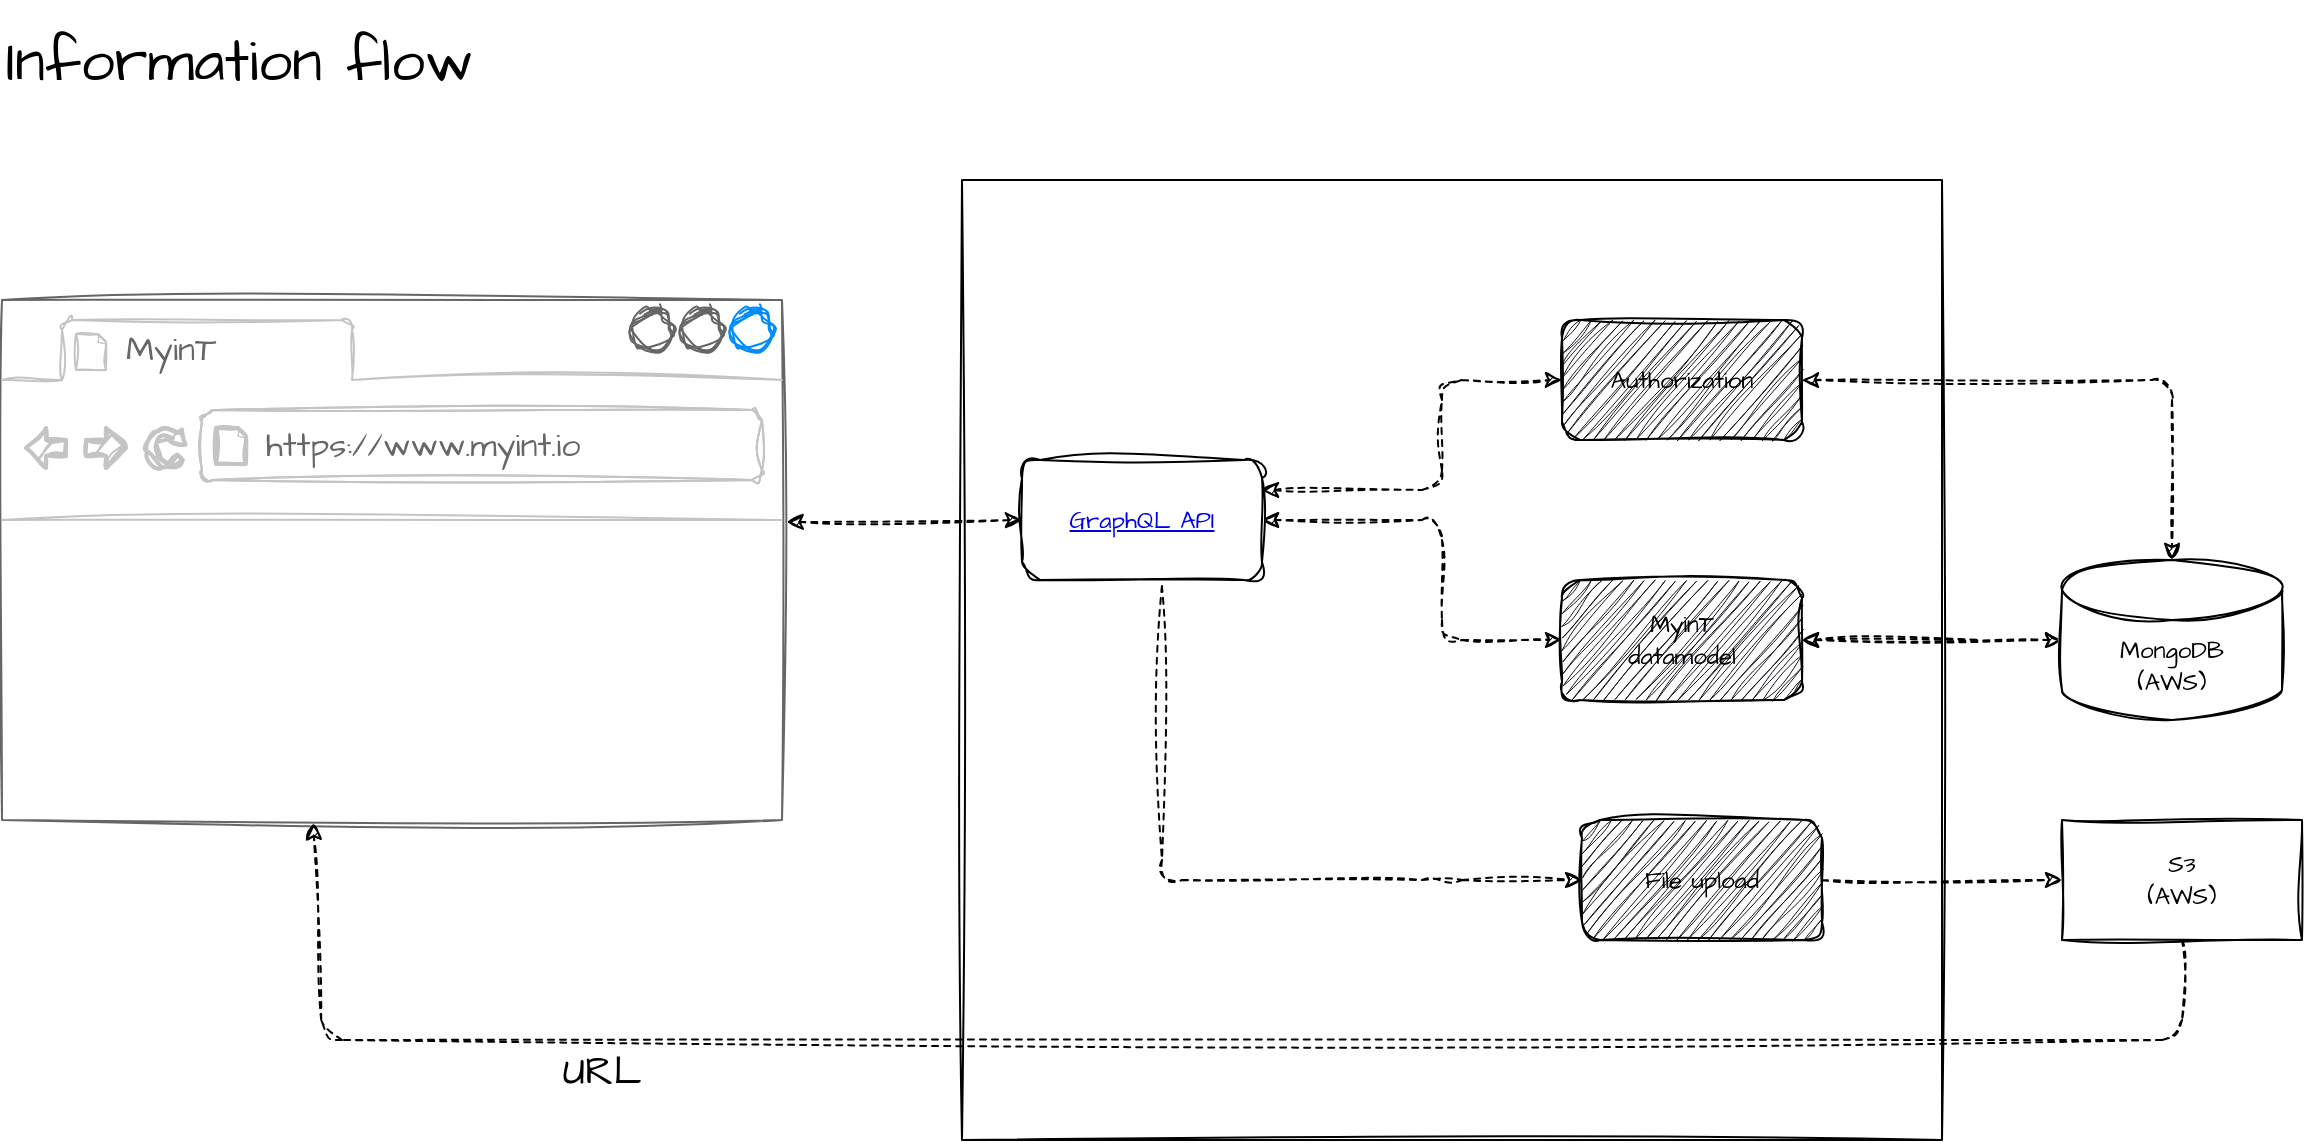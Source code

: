 <mxfile>
    <diagram id="4VIyficbOBPKmLzrh8-S" name="Information flow">
        <mxGraphModel dx="1599" dy="1756" grid="1" gridSize="10" guides="1" tooltips="1" connect="1" arrows="1" fold="1" page="1" pageScale="1" pageWidth="1654" pageHeight="1169" math="0" shadow="0">
            <root>
                <mxCell id="0"/>
                <mxCell id="1" parent="0"/>
                <mxCell id="26" value="" style="rounded=0;whiteSpace=wrap;fontSize=30;labelBackgroundColor=none;textOpacity=0;labelPosition=left;verticalLabelPosition=middle;align=right;verticalAlign=middle;sketch=1;curveFitting=1;jiggle=2;glass=0;" vertex="1" parent="1">
                    <mxGeometry x="520" y="200" width="490" height="480" as="geometry"/>
                </mxCell>
                <mxCell id="5" value="" style="edgeStyle=none;html=1;entryX=0;entryY=0.5;entryDx=0;entryDy=0;sketch=1;curveFitting=1;jiggle=2;startArrow=classic;startFill=1;endArrow=classic;endFill=1;dashed=1;exitX=1;exitY=0.25;exitDx=0;exitDy=0;" edge="1" parent="1" source="2" target="4">
                    <mxGeometry relative="1" as="geometry">
                        <Array as="points">
                            <mxPoint x="760" y="355"/>
                            <mxPoint x="760" y="300"/>
                        </Array>
                    </mxGeometry>
                </mxCell>
                <mxCell id="8" value="" style="edgeStyle=none;html=1;sketch=1;curveFitting=1;jiggle=2;startArrow=classic;startFill=1;endArrow=classic;endFill=1;dashed=1;exitX=1;exitY=0.5;exitDx=0;exitDy=0;" edge="1" parent="1" source="2" target="7">
                    <mxGeometry relative="1" as="geometry">
                        <Array as="points">
                            <mxPoint x="760" y="370"/>
                            <mxPoint x="760" y="430"/>
                        </Array>
                    </mxGeometry>
                </mxCell>
                <UserObject label="&lt;div style=&quot;&quot;&gt;&lt;span style=&quot;background-color: initial;&quot;&gt;&lt;font data-font-src=&quot;https://fonts.googleapis.com/css?family=Architects+Daughter&quot; face=&quot;Architects Daughter&quot;&gt;&lt;a href=&quot;data:page/id,EDtR1DHFm7wwkhuv0E5v&quot;&gt;GraphQL API&lt;/a&gt;&lt;/font&gt;&lt;/span&gt;&lt;/div&gt;" id="2">
                    <mxCell style="rounded=1;whiteSpace=wrap;html=1;align=center;sketch=1;curveFitting=1;jiggle=2;" vertex="1" parent="1">
                        <mxGeometry x="550" y="340" width="120" height="60" as="geometry"/>
                    </mxCell>
                </UserObject>
                <mxCell id="4" value="&lt;font data-font-src=&quot;https://fonts.googleapis.com/css?family=Architects+Daughter&quot; face=&quot;Architects Daughter&quot;&gt;Authorization&lt;/font&gt;" style="whiteSpace=wrap;html=1;align=center;fillColor=rgb(24, 20, 29);rounded=1;sketch=1;curveFitting=1;jiggle=2;" vertex="1" parent="1">
                    <mxGeometry x="820" y="270" width="120" height="60" as="geometry"/>
                </mxCell>
                <mxCell id="14" value="" style="edgeStyle=none;sketch=1;html=1;dashed=1;startArrow=classic;startFill=1;endArrow=none;endFill=0;curveFitting=1;jiggle=2;" edge="1" parent="1" source="7">
                    <mxGeometry relative="1" as="geometry">
                        <mxPoint x="1030" y="430" as="targetPoint"/>
                    </mxGeometry>
                </mxCell>
                <mxCell id="7" value="&lt;font data-font-src=&quot;https://fonts.googleapis.com/css?family=Architects+Daughter&quot; face=&quot;Architects Daughter&quot;&gt;MyinT&lt;br&gt;datamodel&lt;/font&gt;" style="whiteSpace=wrap;html=1;align=center;fillColor=rgb(24, 20, 29);rounded=1;sketch=1;curveFitting=1;jiggle=2;" vertex="1" parent="1">
                    <mxGeometry x="820" y="400" width="120" height="60" as="geometry"/>
                </mxCell>
                <mxCell id="9" value="" style="strokeWidth=1;shadow=0;dashed=0;align=center;html=1;shape=mxgraph.mockup.containers.browserWindow;rSize=0;strokeColor=#666666;strokeColor2=#008cff;strokeColor3=#c4c4c4;mainText=,;recursiveResize=0;sketch=1;curveFitting=1;jiggle=2;" vertex="1" parent="1">
                    <mxGeometry x="40" y="260" width="390" height="260" as="geometry"/>
                </mxCell>
                <mxCell id="10" value="&lt;font data-font-src=&quot;https://fonts.googleapis.com/css?family=Architects+Daughter&quot; face=&quot;Architects Daughter&quot;&gt;MyinT&lt;/font&gt;" style="strokeWidth=1;shadow=0;dashed=0;align=center;html=1;shape=mxgraph.mockup.containers.anchor;fontSize=17;fontColor=#666666;align=left;sketch=1;curveFitting=1;jiggle=2;" vertex="1" parent="9">
                    <mxGeometry x="60" y="12" width="110" height="26" as="geometry"/>
                </mxCell>
                <mxCell id="11" value="&lt;font data-font-src=&quot;https://fonts.googleapis.com/css?family=Architects+Daughter&quot; face=&quot;Architects Daughter&quot;&gt;https://www.myint.io&lt;/font&gt;" style="strokeWidth=1;shadow=0;dashed=0;align=center;html=1;shape=mxgraph.mockup.containers.anchor;rSize=0;fontSize=17;fontColor=#666666;align=left;sketch=1;curveFitting=1;jiggle=2;" vertex="1" parent="9">
                    <mxGeometry x="130" y="60" width="250" height="26" as="geometry"/>
                </mxCell>
                <mxCell id="12" value="" style="edgeStyle=none;html=1;entryX=0;entryY=0.5;entryDx=0;entryDy=0;sketch=1;curveFitting=1;jiggle=2;startArrow=classic;startFill=1;endArrow=classic;endFill=1;dashed=1;exitX=1.006;exitY=0.427;exitDx=0;exitDy=0;exitPerimeter=0;" edge="1" parent="1" source="9" target="2">
                    <mxGeometry relative="1" as="geometry">
                        <mxPoint x="460" y="400" as="sourcePoint"/>
                        <mxPoint x="580" y="330" as="targetPoint"/>
                        <Array as="points"/>
                    </mxGeometry>
                </mxCell>
                <mxCell id="20" value="" style="edgeStyle=none;sketch=1;html=1;dashed=1;startArrow=classic;startFill=1;endArrow=classic;endFill=1;curveFitting=1;jiggle=2;" edge="1" parent="1" source="15" target="7">
                    <mxGeometry relative="1" as="geometry"/>
                </mxCell>
                <mxCell id="15" value="&lt;font data-font-src=&quot;https://fonts.googleapis.com/css?family=Architects+Daughter&quot; face=&quot;Architects Daughter&quot;&gt;MongoDB&lt;br&gt;(AWS)&lt;br&gt;&lt;/font&gt;" style="shape=cylinder3;whiteSpace=wrap;html=1;boundedLbl=1;backgroundOutline=1;size=15;sketch=1;curveFitting=1;jiggle=2;" vertex="1" parent="1">
                    <mxGeometry x="1070" y="390" width="110" height="80" as="geometry"/>
                </mxCell>
                <mxCell id="16" value="" style="edgeStyle=none;html=1;entryX=0.5;entryY=0;entryDx=0;entryDy=0;sketch=1;curveFitting=1;jiggle=2;startArrow=classic;startFill=1;endArrow=classic;endFill=1;dashed=1;entryPerimeter=0;" edge="1" parent="1" target="15">
                    <mxGeometry relative="1" as="geometry">
                        <mxPoint x="940" y="300" as="sourcePoint"/>
                        <mxPoint x="1090" y="230" as="targetPoint"/>
                        <Array as="points">
                            <mxPoint x="1125" y="300"/>
                        </Array>
                    </mxGeometry>
                </mxCell>
                <mxCell id="17" value="" style="edgeStyle=none;html=1;sketch=1;curveFitting=1;jiggle=2;startArrow=none;startFill=0;endArrow=classic;endFill=1;dashed=1;exitX=0.583;exitY=1.05;exitDx=0;exitDy=0;exitPerimeter=0;" edge="1" parent="1" target="18" source="2">
                    <mxGeometry relative="1" as="geometry">
                        <mxPoint x="680" y="490" as="sourcePoint"/>
                        <Array as="points">
                            <mxPoint x="620" y="550"/>
                            <mxPoint x="760" y="550"/>
                        </Array>
                    </mxGeometry>
                </mxCell>
                <mxCell id="18" value="&lt;font data-font-src=&quot;https://fonts.googleapis.com/css?family=Architects+Daughter&quot; face=&quot;Architects Daughter&quot;&gt;File upload&lt;/font&gt;" style="whiteSpace=wrap;html=1;align=center;fillColor=rgb(24, 20, 29);rounded=1;sketch=1;curveFitting=1;jiggle=2;" vertex="1" parent="1">
                    <mxGeometry x="830" y="520" width="120" height="60" as="geometry"/>
                </mxCell>
                <mxCell id="19" value="&lt;font data-font-src=&quot;https://fonts.googleapis.com/css?family=Architects+Daughter&quot; face=&quot;Architects Daughter&quot;&gt;S3&lt;br&gt;(AWS)&lt;/font&gt;" style="rounded=0;whiteSpace=wrap;html=1;sketch=1;curveFitting=1;jiggle=2;" vertex="1" parent="1">
                    <mxGeometry x="1070" y="520" width="120" height="60" as="geometry"/>
                </mxCell>
                <mxCell id="21" value="" style="endArrow=classic;startArrow=none;html=1;dashed=1;sketch=1;entryX=0;entryY=0.5;entryDx=0;entryDy=0;startFill=0;exitX=1;exitY=0.5;exitDx=0;exitDy=0;curveFitting=1;jiggle=2;" edge="1" parent="1" source="18" target="19">
                    <mxGeometry width="50" height="50" relative="1" as="geometry">
                        <mxPoint x="210" y="600" as="sourcePoint"/>
                        <mxPoint x="1020.711" y="550" as="targetPoint"/>
                        <Array as="points"/>
                    </mxGeometry>
                </mxCell>
                <mxCell id="24" value="" style="endArrow=classic;startArrow=none;html=1;dashed=1;sketch=1;entryX=0.399;entryY=1.006;entryDx=0;entryDy=0;startFill=0;entryPerimeter=0;exitX=0.5;exitY=1;exitDx=0;exitDy=0;curveFitting=1;jiggle=2;" edge="1" parent="1" source="19" target="9">
                    <mxGeometry width="50" height="50" relative="1" as="geometry">
                        <mxPoint x="1120" y="640" as="sourcePoint"/>
                        <mxPoint x="1030" y="640" as="targetPoint"/>
                        <Array as="points">
                            <mxPoint x="1130" y="630"/>
                            <mxPoint x="200" y="630"/>
                        </Array>
                    </mxGeometry>
                </mxCell>
                <mxCell id="25" value="Information flow" style="text;html=1;strokeColor=none;fillColor=none;align=left;verticalAlign=middle;whiteSpace=wrap;rounded=0;sketch=1;fontSize=30;curveFitting=1;jiggle=2;fontFamily=Architects Daughter;fontSource=https%3A%2F%2Ffonts.googleapis.com%2Fcss%3Ffamily%3DArchitects%2BDaughter;" vertex="1" parent="1">
                    <mxGeometry x="40" y="110" width="270" height="60" as="geometry"/>
                </mxCell>
                <mxCell id="27" value="URL" style="text;strokeColor=none;align=center;fillColor=none;html=1;verticalAlign=middle;whiteSpace=wrap;rounded=0;glass=0;sketch=1;hachureGap=4;jiggle=2;curveFitting=1;fontFamily=Architects Daughter;fontSource=https%3A%2F%2Ffonts.googleapis.com%2Fcss%3Ffamily%3DArchitects%2BDaughter;fontSize=20;" vertex="1" parent="1">
                    <mxGeometry x="310" y="630" width="60" height="30" as="geometry"/>
                </mxCell>
            </root>
        </mxGraphModel>
    </diagram>
    <diagram id="EDtR1DHFm7wwkhuv0E5v" name="GraphQL API">
        <mxGraphModel dx="1536" dy="1238" grid="1" gridSize="10" guides="1" tooltips="1" connect="1" arrows="1" fold="1" page="1" pageScale="1" pageWidth="1654" pageHeight="1169" math="0" shadow="0">
            <root>
                <mxCell id="0"/>
                <mxCell id="1" parent="0"/>
                <mxCell id="-whm3kTzdQdQO5_ofnZb-3" value="" style="edgeStyle=none;sketch=1;hachureGap=4;jiggle=2;curveFitting=1;html=1;fontFamily=Architects Daughter;fontSource=https%3A%2F%2Ffonts.googleapis.com%2Fcss%3Ffamily%3DArchitects%2BDaughter;fontSize=16;startArrow=classic;startFill=1;endArrow=none;endFill=0;entryX=0.75;entryY=0;entryDx=0;entryDy=0;exitX=0.5;exitY=1;exitDx=0;exitDy=0;jumpStyle=arc;" edge="1" parent="1" source="zIa38qpii4oiGh8DLOu3-64" target="7frbPoduSooBfXw6sRbi-2">
                    <mxGeometry relative="1" as="geometry">
                        <mxPoint x="1465" y="361" as="sourcePoint"/>
                        <mxPoint x="1094.19" y="428.93" as="targetPoint"/>
                        <Array as="points">
                            <mxPoint x="1455" y="520"/>
                            <mxPoint x="1400" y="520"/>
                        </Array>
                    </mxGeometry>
                </mxCell>
                <mxCell id="-whm3kTzdQdQO5_ofnZb-5" value="" style="edgeStyle=none;sketch=1;hachureGap=4;jiggle=2;curveFitting=1;html=1;fontFamily=Architects Daughter;fontSource=https%3A%2F%2Ffonts.googleapis.com%2Fcss%3Ffamily%3DArchitects%2BDaughter;fontSize=16;startArrow=classic;startFill=1;endArrow=none;endFill=0;entryX=0;entryY=0.25;entryDx=0;entryDy=0;" edge="1" parent="1" source="-whm3kTzdQdQO5_ofnZb-1" target="zIa38qpii4oiGh8DLOu3-64">
                    <mxGeometry relative="1" as="geometry">
                        <mxPoint x="1020" y="111" as="targetPoint"/>
                        <Array as="points">
                            <mxPoint x="1280" y="110"/>
                            <mxPoint x="1280" y="160"/>
                        </Array>
                    </mxGeometry>
                </mxCell>
                <mxCell id="zIa38qpii4oiGh8DLOu3-14" value="" style="edgeStyle=none;sketch=1;hachureGap=4;jiggle=2;curveFitting=1;html=1;fontFamily=Architects Daughter;fontSource=https%3A%2F%2Ffonts.googleapis.com%2Fcss%3Ffamily%3DArchitects%2BDaughter;fontSize=20;startArrow=classic;startFill=1;endArrow=none;endFill=0;exitX=1.008;exitY=0.9;exitDx=0;exitDy=0;exitPerimeter=0;jumpStyle=arc;jumpSize=20;entryX=0;entryY=0.5;entryDx=0;entryDy=0;" edge="1" parent="1" source="zIa38qpii4oiGh8DLOu3-1" target="zIa38qpii4oiGh8DLOu3-60">
                    <mxGeometry relative="1" as="geometry">
                        <mxPoint x="1070" y="300" as="targetPoint"/>
                        <Array as="points">
                            <mxPoint x="790" y="299"/>
                            <mxPoint x="790" y="425"/>
                        </Array>
                    </mxGeometry>
                </mxCell>
                <mxCell id="zIa38qpii4oiGh8DLOu3-15" value="&lt;div style=&quot;background-color: rgb(30, 30, 30); font-size: 12px; line-height: 18px;&quot;&gt;&lt;br&gt;&lt;/div&gt;" style="edgeLabel;html=1;align=left;verticalAlign=middle;resizable=0;points=[];fontSize=20;fontFamily=Architects Daughter;" vertex="1" connectable="0" parent="zIa38qpii4oiGh8DLOu3-14">
                    <mxGeometry x="0.103" relative="1" as="geometry">
                        <mxPoint x="-530" y="-12" as="offset"/>
                    </mxGeometry>
                </mxCell>
                <UserObject label="&lt;font style=&quot;font-size: 12px; text-align: left; background-color: rgb(30, 30, 30);&quot; color=&quot;#ffff33&quot;&gt;get&lt;/font&gt;&lt;font style=&quot;font-size: 12px; text-align: left; background-color: rgb(30, 30, 30);&quot; color=&quot;#ce9178&quot;&gt;&amp;nbsp;/confirmation/:token&lt;/font&gt;" tooltip="route for confirmation of registration. Needs token to be able to confirm" id="OjSasKD1fcBa2FKAH5qX-5">
                    <mxCell style="edgeLabel;html=1;align=center;verticalAlign=middle;resizable=0;points=[];fontSize=15;fontFamily=Courier New;fontColor=#33FFFF;" vertex="1" connectable="0" parent="zIa38qpii4oiGh8DLOu3-14">
                        <mxGeometry x="-0.444" y="-1" relative="1" as="geometry">
                            <mxPoint as="offset"/>
                        </mxGeometry>
                    </mxCell>
                </UserObject>
                <mxCell id="zIa38qpii4oiGh8DLOu3-28" value="" style="endArrow=classic;html=1;sketch=1;hachureGap=4;jiggle=2;curveFitting=1;fontFamily=Courier New;fontSize=12;fontColor=#FFFFFF;jumpStyle=none;jumpSize=6;entryX=0;entryY=0.25;entryDx=0;entryDy=0;" edge="1" parent="1" target="zIa38qpii4oiGh8DLOu3-1">
                    <mxGeometry width="50" height="50" relative="1" as="geometry">
                        <mxPoint x="38" y="260" as="sourcePoint"/>
                        <mxPoint x="198" y="260" as="targetPoint"/>
                    </mxGeometry>
                </mxCell>
                <mxCell id="zIa38qpii4oiGh8DLOu3-29" value="&lt;font color=&quot;#ce9178&quot;&gt;&lt;span style=&quot;background-color: rgb(30, 30, 30);&quot;&gt;req&lt;/span&gt;&lt;/font&gt;" style="edgeLabel;html=1;align=center;verticalAlign=middle;resizable=0;points=[];fontSize=12;fontFamily=Courier New;fontColor=#FFFFFF;" vertex="1" connectable="0" parent="zIa38qpii4oiGh8DLOu3-28">
                    <mxGeometry x="0.325" y="-1" relative="1" as="geometry">
                        <mxPoint x="-36" y="-11" as="offset"/>
                    </mxGeometry>
                </mxCell>
                <mxCell id="zIa38qpii4oiGh8DLOu3-30" value="" style="endArrow=classic;html=1;sketch=1;hachureGap=4;jiggle=2;curveFitting=1;fontFamily=Courier New;fontSize=12;fontColor=#FFFFFF;jumpStyle=none;jumpSize=6;exitX=-0.017;exitY=0.867;exitDx=0;exitDy=0;exitPerimeter=0;" edge="1" parent="1" source="zIa38qpii4oiGh8DLOu3-1">
                    <mxGeometry width="50" height="50" relative="1" as="geometry">
                        <mxPoint x="188" y="300" as="sourcePoint"/>
                        <mxPoint x="38" y="297" as="targetPoint"/>
                    </mxGeometry>
                </mxCell>
                <mxCell id="zIa38qpii4oiGh8DLOu3-31" value="&lt;font color=&quot;#ce9178&quot;&gt;&lt;span style=&quot;background-color: rgb(30, 30, 30);&quot;&gt;res&lt;/span&gt;&lt;/font&gt;" style="edgeLabel;html=1;align=center;verticalAlign=middle;resizable=0;points=[];fontSize=12;fontFamily=Courier New;fontColor=#FFFFFF;" vertex="1" connectable="0" parent="zIa38qpii4oiGh8DLOu3-30">
                    <mxGeometry x="0.325" y="-1" relative="1" as="geometry">
                        <mxPoint x="19" y="-10" as="offset"/>
                    </mxGeometry>
                </mxCell>
                <mxCell id="zIa38qpii4oiGh8DLOu3-18" style="edgeStyle=none;sketch=1;hachureGap=4;jiggle=2;curveFitting=1;jumpStyle=none;jumpSize=6;html=1;fontFamily=Architects Daughter;fontSource=https%3A%2F%2Ffonts.googleapis.com%2Fcss%3Ffamily%3DArchitects%2BDaughter;fontSize=9;fontColor=#009900;startArrow=none;startFill=0;endArrow=classic;endFill=1;exitX=1;exitY=0.25;exitDx=0;exitDy=0;entryX=0;entryY=0.75;entryDx=0;entryDy=0;" edge="1" parent="1" source="zIa38qpii4oiGh8DLOu3-60" target="zIa38qpii4oiGh8DLOu3-64">
                    <mxGeometry relative="1" as="geometry">
                        <mxPoint x="1220" y="300" as="sourcePoint"/>
                        <mxPoint x="1460" y="300" as="targetPoint"/>
                        <Array as="points">
                            <mxPoint x="1310" y="293"/>
                            <mxPoint x="1310" y="330"/>
                        </Array>
                    </mxGeometry>
                </mxCell>
                <mxCell id="zIa38qpii4oiGh8DLOu3-60" value="&lt;font color=&quot;#ffffff&quot;&gt;src/services&lt;/font&gt;" style="swimlane;whiteSpace=wrap;html=1;glass=0;sketch=1;hachureGap=4;jiggle=2;curveFitting=1;strokeColor=#CCCCCC;fontFamily=Courier New;fontSize=10;fontColor=#009900;fillColor=none;" vertex="1" parent="1">
                    <mxGeometry x="1070" y="160" width="150" height="530" as="geometry">
                        <mxRectangle x="1390" y="200" width="90" height="30" as="alternateBounds"/>
                    </mxGeometry>
                </mxCell>
                <UserObject label="&lt;span style=&quot;color: rgb(0, 153, 0); text-align: left;&quot;&gt;&lt;font style=&quot;font-size: 10px;&quot;&gt;UserService&lt;/font&gt;&lt;/span&gt;" tooltip="src/service/user.service.ts" id="zIa38qpii4oiGh8DLOu3-61">
                    <mxCell style="rounded=1;whiteSpace=wrap;html=1;glass=0;sketch=1;hachureGap=4;jiggle=2;curveFitting=1;strokeColor=#CCCCCC;fontFamily=Courier New;fontSize=8;fontColor=#CCCCCC;fillColor=none;" vertex="1" parent="zIa38qpii4oiGh8DLOu3-60">
                        <mxGeometry x="20" y="49" width="105" height="20" as="geometry"/>
                    </mxCell>
                </UserObject>
                <mxCell id="zIa38qpii4oiGh8DLOu3-62" value="&lt;span style=&quot;color: rgb(0, 153, 0); text-align: left;&quot;&gt;&lt;font style=&quot;font-size: 10px;&quot;&gt;PieceService&lt;/font&gt;&lt;/span&gt;" style="rounded=1;whiteSpace=wrap;html=1;glass=0;sketch=1;hachureGap=4;jiggle=2;curveFitting=1;strokeColor=#CCCCCC;fontFamily=Courier New;fontSize=8;fontColor=#CCCCCC;fillColor=none;fontSource=https%3A%2F%2Ffonts.googleapis.com%2Fcss%3Ffamily%3DArchitects%2BDaughter;" vertex="1" parent="zIa38qpii4oiGh8DLOu3-60">
                    <mxGeometry x="20" y="79" width="105" height="20" as="geometry"/>
                </mxCell>
                <mxCell id="zIa38qpii4oiGh8DLOu3-63" value="&lt;span style=&quot;color: rgb(0, 153, 0); text-align: left;&quot;&gt;&lt;font style=&quot;font-size: 10px;&quot;&gt;FrameService&lt;/font&gt;&lt;/span&gt;" style="rounded=1;whiteSpace=wrap;html=1;glass=0;sketch=1;hachureGap=4;jiggle=2;curveFitting=1;strokeColor=#CCCCCC;fontFamily=Courier New;fontSize=8;fontColor=#CCCCCC;fillColor=none;fontSource=https%3A%2F%2Ffonts.googleapis.com%2Fcss%3Ffamily%3DArchitects%2BDaughter;" vertex="1" parent="zIa38qpii4oiGh8DLOu3-60">
                    <mxGeometry x="20" y="109" width="105" height="20" as="geometry"/>
                </mxCell>
                <UserObject label="&lt;span style=&quot;color: rgb(0, 153, 0); text-align: left;&quot;&gt;&lt;font style=&quot;font-size: 10px;&quot;&gt;ClueService&lt;/font&gt;&lt;/span&gt;" tooltip="src/service/user.service.ts" id="OjSasKD1fcBa2FKAH5qX-7">
                    <mxCell style="rounded=1;whiteSpace=wrap;html=1;glass=0;sketch=1;hachureGap=4;jiggle=2;curveFitting=1;strokeColor=#CCCCCC;fontFamily=Courier New;fontSize=8;fontColor=#CCCCCC;fillColor=none;" vertex="1" parent="zIa38qpii4oiGh8DLOu3-60">
                        <mxGeometry x="22.5" y="140" width="105" height="20" as="geometry"/>
                    </mxCell>
                </UserObject>
                <mxCell id="OjSasKD1fcBa2FKAH5qX-8" value="&lt;span style=&quot;color: rgb(0, 153, 0); text-align: left;&quot;&gt;&lt;font style=&quot;font-size: 10px;&quot;&gt;ChallengeService&lt;/font&gt;&lt;/span&gt;" style="rounded=1;whiteSpace=wrap;html=1;glass=0;sketch=1;hachureGap=4;jiggle=2;curveFitting=1;strokeColor=#CCCCCC;fontFamily=Courier New;fontSize=8;fontColor=#CCCCCC;fillColor=none;fontSource=https%3A%2F%2Ffonts.googleapis.com%2Fcss%3Ffamily%3DArchitects%2BDaughter;" vertex="1" parent="zIa38qpii4oiGh8DLOu3-60">
                    <mxGeometry x="22.5" y="170" width="105" height="20" as="geometry"/>
                </mxCell>
                <mxCell id="OjSasKD1fcBa2FKAH5qX-9" value="&lt;span style=&quot;color: rgb(0, 153, 0); text-align: left;&quot;&gt;&lt;font style=&quot;font-size: 10px;&quot;&gt;FileService&lt;/font&gt;&lt;/span&gt;" style="rounded=1;whiteSpace=wrap;html=1;glass=0;sketch=1;hachureGap=4;jiggle=2;curveFitting=1;strokeColor=#CCCCCC;fontFamily=Courier New;fontSize=8;fontColor=#CCCCCC;fillColor=none;fontSource=https%3A%2F%2Ffonts.googleapis.com%2Fcss%3Ffamily%3DArchitects%2BDaughter;" vertex="1" parent="zIa38qpii4oiGh8DLOu3-60">
                    <mxGeometry x="22.5" y="200" width="105" height="20" as="geometry"/>
                </mxCell>
                <UserObject label="&lt;span style=&quot;color: rgb(0, 153, 0); text-align: left;&quot;&gt;&lt;font style=&quot;font-size: 10px;&quot;&gt;GroupService&lt;/font&gt;&lt;/span&gt;" tooltip="src/service/user.service.ts" id="OjSasKD1fcBa2FKAH5qX-10">
                    <mxCell style="rounded=1;whiteSpace=wrap;html=1;glass=0;sketch=1;hachureGap=4;jiggle=2;curveFitting=1;strokeColor=#CCCCCC;fontFamily=Courier New;fontSize=8;fontColor=#CCCCCC;fillColor=none;" vertex="1" parent="zIa38qpii4oiGh8DLOu3-60">
                        <mxGeometry x="22.5" y="230" width="105" height="20" as="geometry"/>
                    </mxCell>
                </UserObject>
                <mxCell id="OjSasKD1fcBa2FKAH5qX-11" value="&lt;span style=&quot;color: rgb(0, 153, 0); text-align: left;&quot;&gt;&lt;font style=&quot;font-size: 10px;&quot;&gt;MyinTSetService&lt;/font&gt;&lt;/span&gt;" style="rounded=1;whiteSpace=wrap;html=1;glass=0;sketch=1;hachureGap=4;jiggle=2;curveFitting=1;strokeColor=#CCCCCC;fontFamily=Courier New;fontSize=8;fontColor=#CCCCCC;fillColor=none;fontSource=https%3A%2F%2Ffonts.googleapis.com%2Fcss%3Ffamily%3DArchitects%2BDaughter;" vertex="1" parent="zIa38qpii4oiGh8DLOu3-60">
                    <mxGeometry x="22.5" y="260" width="105" height="20" as="geometry"/>
                </mxCell>
                <mxCell id="OjSasKD1fcBa2FKAH5qX-12" value="&lt;span style=&quot;color: rgb(0, 153, 0); text-align: left;&quot;&gt;&lt;font style=&quot;font-size: 10px;&quot;&gt;ProfileService&lt;/font&gt;&lt;/span&gt;" style="rounded=1;whiteSpace=wrap;html=1;glass=0;sketch=1;hachureGap=4;jiggle=2;curveFitting=1;strokeColor=#CCCCCC;fontFamily=Courier New;fontSize=8;fontColor=#CCCCCC;fillColor=none;fontSource=https%3A%2F%2Ffonts.googleapis.com%2Fcss%3Ffamily%3DArchitects%2BDaughter;" vertex="1" parent="zIa38qpii4oiGh8DLOu3-60">
                    <mxGeometry x="22.5" y="290" width="105" height="20" as="geometry"/>
                </mxCell>
                <UserObject label="&lt;span style=&quot;color: rgb(0, 153, 0); text-align: left;&quot;&gt;&lt;font style=&quot;font-size: 10px;&quot;&gt;RoleService&lt;/font&gt;&lt;/span&gt;" tooltip="src/service/user.service.ts" id="OjSasKD1fcBa2FKAH5qX-13">
                    <mxCell style="rounded=1;whiteSpace=wrap;html=1;glass=0;sketch=1;hachureGap=4;jiggle=2;curveFitting=1;strokeColor=#CCCCCC;fontFamily=Courier New;fontSize=8;fontColor=#CCCCCC;fillColor=none;" vertex="1" parent="zIa38qpii4oiGh8DLOu3-60">
                        <mxGeometry x="25" y="321" width="105" height="20" as="geometry"/>
                    </mxCell>
                </UserObject>
                <mxCell id="OjSasKD1fcBa2FKAH5qX-14" value="&lt;span style=&quot;color: rgb(0, 153, 0); text-align: left;&quot;&gt;&lt;font style=&quot;font-size: 10px;&quot;&gt;TagService&lt;/font&gt;&lt;/span&gt;" style="rounded=1;whiteSpace=wrap;html=1;glass=0;sketch=1;hachureGap=4;jiggle=2;curveFitting=1;strokeColor=#CCCCCC;fontFamily=Courier New;fontSize=8;fontColor=#CCCCCC;fillColor=none;fontSource=https%3A%2F%2Ffonts.googleapis.com%2Fcss%3Ffamily%3DArchitects%2BDaughter;" vertex="1" parent="zIa38qpii4oiGh8DLOu3-60">
                    <mxGeometry x="25" y="351" width="105" height="20" as="geometry"/>
                </mxCell>
                <mxCell id="OjSasKD1fcBa2FKAH5qX-15" value="&lt;span style=&quot;color: rgb(0, 153, 0); text-align: left;&quot;&gt;&lt;font style=&quot;font-size: 10px;&quot;&gt;ThemeService&lt;/font&gt;&lt;/span&gt;" style="rounded=1;whiteSpace=wrap;html=1;glass=0;sketch=1;hachureGap=4;jiggle=2;curveFitting=1;strokeColor=#CCCCCC;fontFamily=Courier New;fontSize=8;fontColor=#CCCCCC;fillColor=none;fontSource=https%3A%2F%2Ffonts.googleapis.com%2Fcss%3Ffamily%3DArchitects%2BDaughter;" vertex="1" parent="zIa38qpii4oiGh8DLOu3-60">
                    <mxGeometry x="25" y="381" width="105" height="20" as="geometry"/>
                </mxCell>
                <mxCell id="OjSasKD1fcBa2FKAH5qX-16" value="&lt;span style=&quot;color: rgb(0, 153, 0); text-align: left;&quot;&gt;&lt;font style=&quot;font-size: 10px;&quot;&gt;LogService&lt;/font&gt;&lt;/span&gt;" style="rounded=1;whiteSpace=wrap;html=1;glass=0;sketch=1;hachureGap=4;jiggle=2;curveFitting=1;strokeColor=#CCCCCC;fontFamily=Courier New;fontSize=8;fontColor=#CCCCCC;fillColor=none;fontSource=https%3A%2F%2Ffonts.googleapis.com%2Fcss%3Ffamily%3DArchitects%2BDaughter;" vertex="1" parent="zIa38qpii4oiGh8DLOu3-60">
                    <mxGeometry x="25" y="410" width="105" height="20" as="geometry"/>
                </mxCell>
                <mxCell id="OjSasKD1fcBa2FKAH5qX-17" value="&lt;span style=&quot;color: rgb(0, 153, 0); text-align: left;&quot;&gt;&lt;font style=&quot;font-size: 10px;&quot;&gt;MessageService&lt;/font&gt;&lt;/span&gt;" style="rounded=1;whiteSpace=wrap;html=1;glass=0;sketch=1;hachureGap=4;jiggle=2;curveFitting=1;strokeColor=#CCCCCC;fontFamily=Courier New;fontSize=8;fontColor=#CCCCCC;fillColor=none;fontSource=https%3A%2F%2Ffonts.googleapis.com%2Fcss%3Ffamily%3DArchitects%2BDaughter;" vertex="1" parent="zIa38qpii4oiGh8DLOu3-60">
                    <mxGeometry x="25" y="440" width="105" height="20" as="geometry"/>
                </mxCell>
                <mxCell id="zIa38qpii4oiGh8DLOu3-64" value="&lt;font color=&quot;#ffffff&quot;&gt;src/resolvers&lt;/font&gt;" style="swimlane;whiteSpace=wrap;html=1;glass=0;sketch=1;hachureGap=4;jiggle=2;curveFitting=1;strokeColor=#CCCCCC;fontFamily=Courier New;fontSize=10;fontColor=#009900;fillColor=none;" vertex="1" parent="1">
                    <mxGeometry x="1380" y="70.5" width="150" height="349.5" as="geometry">
                        <mxRectangle x="1390" y="200" width="90" height="30" as="alternateBounds"/>
                    </mxGeometry>
                </mxCell>
                <UserObject label="&lt;span style=&quot;color: rgb(0, 153, 0); text-align: left;&quot;&gt;&lt;font style=&quot;font-size: 10px;&quot;&gt;UserResolver&lt;/font&gt;&lt;/span&gt;" tooltip="resolvers/user.resolver.ts" id="zIa38qpii4oiGh8DLOu3-68">
                    <mxCell style="rounded=1;whiteSpace=wrap;html=1;glass=0;sketch=1;hachureGap=4;jiggle=2;curveFitting=1;strokeColor=#CCCCCC;fontFamily=Courier New;fontSize=8;fontColor=#CCCCCC;fillColor=none;" vertex="1" parent="zIa38qpii4oiGh8DLOu3-64">
                        <mxGeometry x="20" y="41" width="105" height="20" as="geometry"/>
                    </mxCell>
                </UserObject>
                <mxCell id="zIa38qpii4oiGh8DLOu3-69" value="&lt;span style=&quot;color: rgb(0, 153, 0); text-align: left;&quot;&gt;&lt;font style=&quot;font-size: 10px;&quot;&gt;LogResolver&lt;/font&gt;&lt;/span&gt;" style="rounded=1;whiteSpace=wrap;html=1;glass=0;sketch=1;hachureGap=4;jiggle=2;curveFitting=1;strokeColor=#CCCCCC;fontFamily=Courier New;fontSize=8;fontColor=#CCCCCC;fillColor=none;fontSource=https%3A%2F%2Ffonts.googleapis.com%2Fcss%3Ffamily%3DArchitects%2BDaughter;" vertex="1" parent="zIa38qpii4oiGh8DLOu3-64">
                    <mxGeometry x="20" y="101" width="105" height="20" as="geometry"/>
                </mxCell>
                <mxCell id="zIa38qpii4oiGh8DLOu3-49" value="&lt;span style=&quot;color: rgb(0, 153, 0); text-align: left;&quot;&gt;&lt;font style=&quot;font-size: 10px;&quot;&gt;FrameResolver&lt;/font&gt;&lt;/span&gt;" style="rounded=1;whiteSpace=wrap;html=1;glass=0;sketch=1;hachureGap=4;jiggle=2;curveFitting=1;strokeColor=#CCCCCC;fontFamily=Courier New;fontSize=8;fontColor=#CCCCCC;fillColor=none;fontSource=https%3A%2F%2Ffonts.googleapis.com%2Fcss%3Ffamily%3DArchitects%2BDaughter;" vertex="1" parent="zIa38qpii4oiGh8DLOu3-64">
                    <mxGeometry x="20" y="69" width="105" height="20" as="geometry"/>
                </mxCell>
                <UserObject label="&lt;span style=&quot;color: rgb(0, 153, 0); text-align: left;&quot;&gt;&lt;font style=&quot;font-size: 10px;&quot;&gt;MessageResolver&lt;/font&gt;&lt;/span&gt;" tooltip="resolvers/user.resolver.ts" id="OjSasKD1fcBa2FKAH5qX-18">
                    <mxCell style="rounded=1;whiteSpace=wrap;html=1;glass=0;sketch=1;hachureGap=4;jiggle=2;curveFitting=1;strokeColor=#CCCCCC;fontFamily=Courier New;fontSize=8;fontColor=#CCCCCC;fillColor=none;" vertex="1" parent="zIa38qpii4oiGh8DLOu3-64">
                        <mxGeometry x="20" y="129.5" width="105" height="20" as="geometry"/>
                    </mxCell>
                </UserObject>
                <mxCell id="OjSasKD1fcBa2FKAH5qX-19" value="&lt;span style=&quot;color: rgb(0, 153, 0); text-align: left;&quot;&gt;&lt;font style=&quot;font-size: 10px;&quot;&gt;ProfileResolver&lt;/font&gt;&lt;/span&gt;" style="rounded=1;whiteSpace=wrap;html=1;glass=0;sketch=1;hachureGap=4;jiggle=2;curveFitting=1;strokeColor=#CCCCCC;fontFamily=Courier New;fontSize=8;fontColor=#CCCCCC;fillColor=none;fontSource=https%3A%2F%2Ffonts.googleapis.com%2Fcss%3Ffamily%3DArchitects%2BDaughter;" vertex="1" parent="zIa38qpii4oiGh8DLOu3-64">
                    <mxGeometry x="20" y="189.5" width="105" height="20" as="geometry"/>
                </mxCell>
                <mxCell id="OjSasKD1fcBa2FKAH5qX-20" value="&lt;div style=&quot;text-align: left;&quot;&gt;&lt;span style=&quot;background-color: initial; font-size: 10px;&quot;&gt;&lt;font color=&quot;#009900&quot;&gt;PieceResolver&lt;/font&gt;&lt;/span&gt;&lt;/div&gt;" style="rounded=1;whiteSpace=wrap;html=1;glass=0;sketch=1;hachureGap=4;jiggle=2;curveFitting=1;strokeColor=#CCCCCC;fontFamily=Courier New;fontSize=8;fontColor=#CCCCCC;fillColor=none;fontSource=https%3A%2F%2Ffonts.googleapis.com%2Fcss%3Ffamily%3DArchitects%2BDaughter;" vertex="1" parent="zIa38qpii4oiGh8DLOu3-64">
                    <mxGeometry x="20" y="157.5" width="105" height="20" as="geometry"/>
                </mxCell>
                <UserObject label="&lt;span style=&quot;color: rgb(0, 153, 0); text-align: left;&quot;&gt;&lt;font style=&quot;font-size: 10px;&quot;&gt;TagResolver&lt;/font&gt;&lt;/span&gt;" tooltip="resolvers/user.resolver.ts" id="OjSasKD1fcBa2FKAH5qX-21">
                    <mxCell style="rounded=1;whiteSpace=wrap;html=1;glass=0;sketch=1;hachureGap=4;jiggle=2;curveFitting=1;strokeColor=#CCCCCC;fontFamily=Courier New;fontSize=8;fontColor=#CCCCCC;fillColor=none;" vertex="1" parent="zIa38qpii4oiGh8DLOu3-64">
                        <mxGeometry x="22.5" y="219.5" width="105" height="20" as="geometry"/>
                    </mxCell>
                </UserObject>
                <mxCell id="OjSasKD1fcBa2FKAH5qX-22" value="&lt;span style=&quot;color: rgb(0, 153, 0); text-align: left;&quot;&gt;&lt;font style=&quot;font-size: 10px;&quot;&gt;FileResolver&lt;/font&gt;&lt;/span&gt;" style="rounded=1;whiteSpace=wrap;html=1;glass=0;sketch=1;hachureGap=4;jiggle=2;curveFitting=1;strokeColor=#CCCCCC;fontFamily=Courier New;fontSize=8;fontColor=#CCCCCC;fillColor=none;fontSource=https%3A%2F%2Ffonts.googleapis.com%2Fcss%3Ffamily%3DArchitects%2BDaughter;" vertex="1" parent="zIa38qpii4oiGh8DLOu3-64">
                    <mxGeometry x="22.5" y="279.5" width="105" height="20" as="geometry"/>
                </mxCell>
                <mxCell id="OjSasKD1fcBa2FKAH5qX-23" value="&lt;span style=&quot;color: rgb(0, 153, 0); text-align: left;&quot;&gt;&lt;font style=&quot;font-size: 10px;&quot;&gt;ThemeResolver&lt;/font&gt;&lt;/span&gt;" style="rounded=1;whiteSpace=wrap;html=1;glass=0;sketch=1;hachureGap=4;jiggle=2;curveFitting=1;strokeColor=#CCCCCC;fontFamily=Courier New;fontSize=8;fontColor=#CCCCCC;fillColor=none;fontSource=https%3A%2F%2Ffonts.googleapis.com%2Fcss%3Ffamily%3DArchitects%2BDaughter;" vertex="1" parent="zIa38qpii4oiGh8DLOu3-64">
                    <mxGeometry x="22.5" y="247.5" width="105" height="20" as="geometry"/>
                </mxCell>
                <mxCell id="zIa38qpii4oiGh8DLOu3-72" value="" style="edgeStyle=none;sketch=1;hachureGap=4;jiggle=2;curveFitting=1;html=1;fontFamily=Architects Daughter;fontSource=https%3A%2F%2Ffonts.googleapis.com%2Fcss%3Ffamily%3DArchitects%2BDaughter;fontSize=16;startArrow=classic;startFill=1;endArrow=none;endFill=0;exitX=0.5;exitY=1;exitDx=0;exitDy=0;jumpStyle=arc;entryX=0.25;entryY=0;entryDx=0;entryDy=0;" edge="1" parent="1" source="zIa38qpii4oiGh8DLOu3-60" target="7frbPoduSooBfXw6sRbi-2">
                    <mxGeometry relative="1" as="geometry">
                        <mxPoint x="1460.81" y="361" as="sourcePoint"/>
                        <mxPoint x="1455.32" y="430.31" as="targetPoint"/>
                        <Array as="points"/>
                    </mxGeometry>
                </mxCell>
                <mxCell id="zIa38qpii4oiGh8DLOu3-82" value="&lt;div style=&quot;background-color: rgb(30, 30, 30); font-weight: normal; font-size: 12px; line-height: 18px;&quot;&gt;&lt;div style=&quot;&quot;&gt;&lt;br&gt;&lt;/div&gt;&lt;/div&gt;" style="text;whiteSpace=wrap;html=1;fontSize=10;fontFamily=Courier New;fontColor=#FFFFFF;" vertex="1" parent="1">
                    <mxGeometry x="110" y="397" width="80" height="40" as="geometry"/>
                </mxCell>
                <mxCell id="7frbPoduSooBfXw6sRbi-2" value="&lt;a href=&quot;data:page/id,YAAVJcLrXHYxqPQHuPo8&quot;&gt;src/schema&lt;/a&gt;" style="rounded=0;whiteSpace=wrap;html=1;glass=0;sketch=1;hachureGap=4;jiggle=2;curveFitting=1;strokeColor=#CCCCCC;fontFamily=Courier New;fontSize=15;fontColor=#33FFFF;fillColor=none;" vertex="1" parent="1">
                    <mxGeometry x="1020" y="740" width="505" height="70" as="geometry"/>
                </mxCell>
                <mxCell id="OjSasKD1fcBa2FKAH5qX-2" value="index.ts bootstrap()" style="swimlane;whiteSpace=wrap;html=1;glass=0;sketch=1;hachureGap=4;jiggle=2;curveFitting=1;strokeColor=#CCCCCC;fontFamily=Courier New;fontSize=15;fontColor=#33FFFF;fillColor=none;dashed=1;movable=0;resizable=0;rotatable=0;deletable=0;editable=0;connectable=0;" vertex="1" parent="1">
                    <mxGeometry x="138" y="20" width="822" height="910" as="geometry">
                        <mxRectangle x="138" y="45" width="200" height="30" as="alternateBounds"/>
                    </mxGeometry>
                </mxCell>
                <UserObject label="&lt;font color=&quot;#33ffff&quot; face=&quot;Courier New&quot; style=&quot;font-size: 15px;&quot;&gt;apollo-server-express&lt;/font&gt;" tooltip="Integration library for Apollo Server and express.js.&#10;Apollo Server is a community-maintained open-source GraphQL server. It works with many Node.js HTTP server frameworks, or can run on its own with a built-in Express server. &#10;Apollo Server works with any GraphQL schema built with GraphQL.js--or define a schema's type definitions using schema definition language (SDL)." id="zIa38qpii4oiGh8DLOu3-3">
                    <mxCell style="rounded=1;whiteSpace=wrap;html=1;glass=0;sketch=1;hachureGap=4;jiggle=2;curveFitting=1;fontFamily=Architects Daughter;fontSource=https%3A%2F%2Ffonts.googleapis.com%2Fcss%3Ffamily%3DArchitects%2BDaughter;fontSize=20;" vertex="1" parent="OjSasKD1fcBa2FKAH5qX-2">
                        <mxGeometry x="182.0" y="61.0" width="230" height="60" as="geometry"/>
                    </mxCell>
                </UserObject>
                <UserObject label="&lt;font color=&quot;#33ffff&quot; style=&quot;font-size: 15px;&quot; face=&quot;Courier New&quot;&gt;express&lt;/font&gt;" tooltip="Express is a small framework that sits on top of Node.js’s web server functionality to simplify its APIs and add helpful new features.&#10;It makes it easier to organize your application’s functionality with middle ware and routing; &#10;It adds helpful utilities to Node.js’s HTTP objects;&#10;It facilitates the rendering of dynamic HTTP objects." id="zIa38qpii4oiGh8DLOu3-1">
                    <mxCell style="rounded=1;whiteSpace=wrap;html=1;glass=0;sketch=1;hachureGap=4;jiggle=2;curveFitting=1;fontFamily=Architects Daughter;fontSource=https%3A%2F%2Ffonts.googleapis.com%2Fcss%3Ffamily%3DArchitects%2BDaughter;fontSize=20;" vertex="1" parent="OjSasKD1fcBa2FKAH5qX-2">
                        <mxGeometry x="42.0" y="226" width="120" height="60" as="geometry"/>
                    </mxCell>
                </UserObject>
                <mxCell id="zIa38qpii4oiGh8DLOu3-32" value="" style="edgeStyle=none;sketch=1;hachureGap=4;jiggle=2;curveFitting=1;html=1;fontFamily=Architects Daughter;fontSource=https%3A%2F%2Ffonts.googleapis.com%2Fcss%3Ffamily%3DArchitects%2BDaughter;fontSize=16;startArrow=none;startFill=0;endArrow=none;endFill=0;exitX=0.5;exitY=0;exitDx=0;exitDy=0;entryX=0;entryY=0.5;entryDx=0;entryDy=0;" edge="1" parent="OjSasKD1fcBa2FKAH5qX-2" source="zIa38qpii4oiGh8DLOu3-1" target="zIa38qpii4oiGh8DLOu3-3">
                    <mxGeometry relative="1" as="geometry">
                        <mxPoint x="154.0" y="297.98" as="sourcePoint"/>
                        <mxPoint x="192.0" y="543.759" as="targetPoint"/>
                        <Array as="points">
                            <mxPoint x="102.0" y="91.0"/>
                        </Array>
                    </mxGeometry>
                </mxCell>
                <mxCell id="zIa38qpii4oiGh8DLOu3-33" value="&lt;font style=&quot;font-size: 12px;&quot; color=&quot;#ffff33&quot; face=&quot;Courier New&quot;&gt;use&lt;/font&gt;" style="edgeLabel;html=1;align=center;verticalAlign=middle;resizable=0;points=[];fontSize=20;fontFamily=Architects Daughter;" vertex="1" connectable="0" parent="zIa38qpii4oiGh8DLOu3-32">
                    <mxGeometry x="0.1" y="1" relative="1" as="geometry">
                        <mxPoint as="offset"/>
                    </mxGeometry>
                </mxCell>
                <UserObject label="&lt;font color=&quot;#33ffff&quot; face=&quot;Courier New&quot; style=&quot;font-size: 15px;&quot;&gt;type-graphql&lt;/font&gt;" tooltip="TypeGraphQL is a library that makes it possible defining the GraphQL-schema using only classes and a bit of decorator magic.&#10;https://typegraphql.com/" link="https://typegraphql.com/" id="-whm3kTzdQdQO5_ofnZb-1">
                    <mxCell style="rounded=1;whiteSpace=wrap;html=1;glass=0;sketch=1;hachureGap=4;jiggle=2;curveFitting=1;fontFamily=Architects Daughter;fontSource=https%3A%2F%2Ffonts.googleapis.com%2Fcss%3Ffamily%3DArchitects%2BDaughter;fontSize=20;" vertex="1" parent="OjSasKD1fcBa2FKAH5qX-2">
                        <mxGeometry x="582.0" y="61.0" width="150" height="60" as="geometry"/>
                    </mxCell>
                </UserObject>
                <mxCell id="zIa38qpii4oiGh8DLOu3-2" value="" style="edgeStyle=none;sketch=1;hachureGap=4;jiggle=2;curveFitting=1;html=1;fontFamily=Architects Daughter;fontSource=https%3A%2F%2Ffonts.googleapis.com%2Fcss%3Ffamily%3DArchitects%2BDaughter;fontSize=16;entryX=1;entryY=0.5;entryDx=0;entryDy=0;" edge="1" parent="OjSasKD1fcBa2FKAH5qX-2" source="-whm3kTzdQdQO5_ofnZb-1" target="zIa38qpii4oiGh8DLOu3-3">
                    <mxGeometry relative="1" as="geometry"/>
                </mxCell>
                <mxCell id="zIa38qpii4oiGh8DLOu3-26" value="&lt;font color=&quot;#ff8000&quot; face=&quot;Courier New&quot;&gt;schema&lt;/font&gt;" style="edgeLabel;html=1;align=center;verticalAlign=middle;resizable=0;points=[];fontSize=12;fontFamily=Verdana;fontColor=#FFCC99;" vertex="1" connectable="0" parent="zIa38qpii4oiGh8DLOu3-2">
                    <mxGeometry x="-0.145" y="1" relative="1" as="geometry">
                        <mxPoint as="offset"/>
                    </mxGeometry>
                </mxCell>
                <mxCell id="zIa38qpii4oiGh8DLOu3-4" value="" style="edgeStyle=none;sketch=1;hachureGap=4;jiggle=2;curveFitting=1;html=1;fontFamily=Architects Daughter;fontSource=https%3A%2F%2Ffonts.googleapis.com%2Fcss%3Ffamily%3DArchitects%2BDaughter;fontSize=16;entryX=0.5;entryY=1;entryDx=0;entryDy=0;exitX=1;exitY=0.25;exitDx=0;exitDy=0;startArrow=none;startFill=0;endArrow=classic;endFill=1;" edge="1" parent="OjSasKD1fcBa2FKAH5qX-2" source="zIa38qpii4oiGh8DLOu3-1" target="-whm3kTzdQdQO5_ofnZb-1">
                    <mxGeometry relative="1" as="geometry">
                        <Array as="points">
                            <mxPoint x="342.0" y="241"/>
                            <mxPoint x="402.0" y="241"/>
                            <mxPoint x="657.0" y="241"/>
                        </Array>
                    </mxGeometry>
                </mxCell>
                <UserObject label="&lt;span style=&quot;text-align: left; color: rgb(255, 255, 51); font-size: 12px; background-color: rgb(30, 30, 30);&quot;&gt;get&amp;nbsp;&lt;/span&gt;&lt;span style=&quot;font-family: &amp;quot;Architects Daughter&amp;quot;; text-align: left; color: rgb(206, 145, 120); font-size: 12px; background-color: rgb(30, 30, 30);&quot;&gt;&lt;font face=&quot;Courier New&quot;&gt;/graphql&lt;/font&gt;&lt;/span&gt;" tooltip="route automatically added when apollo-server-express as middleware &#10;applied to express" id="OjSasKD1fcBa2FKAH5qX-4">
                    <mxCell style="edgeLabel;html=1;align=center;verticalAlign=middle;resizable=0;points=[];fontSize=15;fontFamily=Courier New;fontColor=#33FFFF;" vertex="1" connectable="0" parent="zIa38qpii4oiGh8DLOu3-4">
                        <mxGeometry x="-0.129" y="-3" relative="1" as="geometry">
                            <mxPoint as="offset"/>
                        </mxGeometry>
                    </mxCell>
                </UserObject>
                <UserObject label="&lt;font color=&quot;#33ffff&quot; face=&quot;Courier New&quot; style=&quot;font-size: 15px;&quot;&gt;graphqlUploadExpress&lt;/font&gt;" tooltip="express.js-middleware to upload files with graphQL" id="zIa38qpii4oiGh8DLOu3-6">
                    <mxCell style="rounded=1;whiteSpace=wrap;html=1;glass=0;sketch=1;hachureGap=4;jiggle=2;curveFitting=1;fontFamily=Architects Daughter;fontSource=https%3A%2F%2Ffonts.googleapis.com%2Fcss%3Ffamily%3DArchitects%2BDaughter;fontSize=20;" vertex="1" parent="OjSasKD1fcBa2FKAH5qX-2">
                        <mxGeometry x="182.0" y="511" width="210" height="60" as="geometry"/>
                    </mxCell>
                </UserObject>
                <mxCell id="zIa38qpii4oiGh8DLOu3-7" value="" style="edgeStyle=none;sketch=1;hachureGap=4;jiggle=2;curveFitting=1;html=1;fontFamily=Architects Daughter;fontSource=https%3A%2F%2Ffonts.googleapis.com%2Fcss%3Ffamily%3DArchitects%2BDaughter;fontSize=16;startArrow=none;startFill=0;endArrow=none;endFill=0;exitX=0.85;exitY=1.033;exitDx=0;exitDy=0;exitPerimeter=0;" edge="1" parent="OjSasKD1fcBa2FKAH5qX-2" source="zIa38qpii4oiGh8DLOu3-1" target="zIa38qpii4oiGh8DLOu3-6">
                    <mxGeometry relative="1" as="geometry">
                        <Array as="points">
                            <mxPoint x="142.0" y="531"/>
                        </Array>
                    </mxGeometry>
                </mxCell>
                <mxCell id="zIa38qpii4oiGh8DLOu3-8" value="&lt;font style=&quot;font-size: 12px;&quot; color=&quot;#ffff33&quot; face=&quot;Courier New&quot;&gt;use&lt;/font&gt;" style="edgeLabel;html=1;align=center;verticalAlign=middle;resizable=0;points=[];fontSize=20;fontFamily=Architects Daughter;" vertex="1" connectable="0" parent="zIa38qpii4oiGh8DLOu3-7">
                    <mxGeometry x="0.1" y="1" relative="1" as="geometry">
                        <mxPoint as="offset"/>
                    </mxGeometry>
                </mxCell>
                <UserObject label="&lt;span style=&quot;color: rgb(51, 255, 255); font-family: &amp;quot;Courier New&amp;quot;; font-size: 15px; text-align: left; background-color: rgb(30, 30, 30);&quot;&gt;dotenv&lt;/span&gt;" tooltip="Loads .env file contents into `process.env`" id="oKi9Xvw5lYOX9bAFtQbY-1">
                    <mxCell style="rounded=1;whiteSpace=wrap;html=1;glass=0;sketch=1;hachureGap=4;jiggle=2;curveFitting=1;fontFamily=Architects Daughter;fontSource=https%3A%2F%2Ffonts.googleapis.com%2Fcss%3Ffamily%3DArchitects%2BDaughter;fontSize=20;" vertex="1" parent="OjSasKD1fcBa2FKAH5qX-2">
                        <mxGeometry x="42.0" y="681" width="120" height="60" as="geometry"/>
                    </mxCell>
                </UserObject>
                <UserObject label="&lt;span style=&quot;color: rgb(51, 255, 255); font-family: &amp;quot;Courier New&amp;quot;; font-size: 15px; text-align: left; background-color: rgb(30, 30, 30);&quot;&gt;config&lt;/span&gt;" tooltip="Takes config/default.ts to fill default environment-variables. Overwrites and adds from file named as value in NODE_ENV (in .env)&#10;If no NODE_ENV set, 'development', is default environment" id="7frbPoduSooBfXw6sRbi-1">
                    <mxCell style="rounded=1;whiteSpace=wrap;html=1;glass=0;sketch=1;hachureGap=4;jiggle=2;curveFitting=1;fontFamily=Architects Daughter;fontSource=https%3A%2F%2Ffonts.googleapis.com%2Fcss%3Ffamily%3DArchitects%2BDaughter;fontSize=20;" vertex="1" parent="OjSasKD1fcBa2FKAH5qX-2">
                        <mxGeometry x="42.0" y="771" width="120" height="60" as="geometry"/>
                    </mxCell>
                </UserObject>
                <mxCell id="zIa38qpii4oiGh8DLOu3-25" value="&lt;font color=&quot;#cccccc&quot; style=&quot;font-size: 8px;&quot; face=&quot;Verdana&quot;&gt;&lt;i style=&quot;&quot;&gt;route automatically added when apollo-server-express as&lt;/i&gt;&lt;/font&gt;&lt;i style=&quot;color: rgb(204, 204, 204); font-family: Verdana; font-size: 8px;&quot;&gt;&amp;nbsp;middleware&amp;nbsp;&lt;/i&gt;&lt;font color=&quot;#cccccc&quot; style=&quot;font-size: 8px;&quot; face=&quot;Verdana&quot;&gt;&lt;i style=&quot;&quot;&gt;&lt;br&gt;applied to express&lt;/i&gt;&lt;/font&gt;" style="text;html=1;strokeColor=none;fillColor=none;align=left;verticalAlign=middle;whiteSpace=wrap;rounded=0;glass=0;sketch=1;hachureGap=4;jiggle=2;curveFitting=1;fontFamily=Architects Daughter;fontSource=https%3A%2F%2Ffonts.googleapis.com%2Fcss%3Ffamily%3DArchitects%2BDaughter;fontSize=9;fontColor=#009900;opacity=50;" vertex="1" parent="OjSasKD1fcBa2FKAH5qX-2">
                    <mxGeometry x="304.0" y="136" width="182" height="31" as="geometry"/>
                </mxCell>
                <mxCell id="zIa38qpii4oiGh8DLOu3-24" value="" style="endArrow=none;dashed=1;html=1;dashPattern=1 3;strokeWidth=1;sketch=1;hachureGap=4;jiggle=2;curveFitting=1;fontFamily=Verdana;fontSize=12;fontColor=#009900;jumpStyle=none;jumpSize=6;entryX=0.5;entryY=1;entryDx=0;entryDy=0;strokeColor=#999999;" edge="1" parent="OjSasKD1fcBa2FKAH5qX-2" target="zIa38qpii4oiGh8DLOu3-3">
                    <mxGeometry width="50" height="50" relative="1" as="geometry">
                        <mxPoint x="402" y="221" as="sourcePoint"/>
                        <mxPoint x="32.0" y="131" as="targetPoint"/>
                        <Array as="points">
                            <mxPoint x="297" y="201"/>
                        </Array>
                    </mxGeometry>
                </mxCell>
            </root>
        </mxGraphModel>
    </diagram>
    <diagram id="YAAVJcLrXHYxqPQHuPo8" name="Schema">
        <mxGraphModel dx="1103" dy="1238" grid="1" gridSize="10" guides="1" tooltips="1" connect="1" arrows="1" fold="1" page="1" pageScale="1" pageWidth="1169" pageHeight="1654" math="0" shadow="0">
            <root>
                <mxCell id="0"/>
                <mxCell id="1" parent="0"/>
                <mxCell id="Q-IY8JqoveVl0gA4Pwe7-2" value="User" style="rounded=1;whiteSpace=wrap;html=1;glass=0;sketch=1;hachureGap=4;jiggle=2;curveFitting=1;strokeColor=#CCCCCC;fontFamily=Courier New;fontSize=10;fontColor=#009900;fillColor=none;" vertex="1" parent="1">
                    <mxGeometry x="140" y="410" width="70" height="20" as="geometry"/>
                </mxCell>
                <mxCell id="Q-IY8JqoveVl0gA4Pwe7-3" value="UserGroupEdge" style="rounded=1;whiteSpace=wrap;html=1;glass=0;sketch=1;hachureGap=4;jiggle=2;curveFitting=1;strokeColor=#CCCCCC;fontFamily=Courier New;fontSize=10;fontColor=#009900;fillColor=none;" vertex="1" parent="1">
                    <mxGeometry x="540" y="210" width="97" height="20" as="geometry"/>
                </mxCell>
                <mxCell id="Q-IY8JqoveVl0gA4Pwe7-4" value="Piece&lt;span style=&quot;color: rgba(0, 0, 0, 0); font-family: monospace; font-size: 0px; text-align: start;&quot;&gt;%3CmxGraphModel%3E%3Croot%3E%3CmxCell%20id%3D%220%22%2F%3E%3CmxCell%20id%3D%221%22%20parent%3D%220%22%2F%3E%3CmxCell%20id%3D%222%22%20value%3D%22User%22%20style%3D%22rounded%3D1%3BwhiteSpace%3Dwrap%3Bhtml%3D1%3Bglass%3D0%3Bsketch%3D1%3BhachureGap%3D4%3Bjiggle%3D2%3BcurveFitting%3D1%3BstrokeColor%3D%23CCCCCC%3BfontFamily%3DCourier%20New%3BfontSize%3D10%3BfontColor%3D%23009900%3BfillColor%3Dnone%3B%22%20vertex%3D%221%22%20parent%3D%221%22%3E%3CmxGeometry%20x%3D%22862%22%20y%3D%22439%22%20width%3D%2270%22%20height%3D%2220%22%20as%3D%22geometry%22%2F%3E%3C%2FmxCell%3E%3C%2Froot%3E%3C%2FmxGraphModel%3E&lt;/span&gt;" style="rounded=1;whiteSpace=wrap;html=1;glass=0;sketch=1;hachureGap=4;jiggle=2;curveFitting=1;strokeColor=#CCCCCC;fontFamily=Courier New;fontSize=10;fontColor=#009900;fillColor=none;" vertex="1" parent="1">
                    <mxGeometry x="140" y="650" width="70" height="20" as="geometry"/>
                </mxCell>
                <mxCell id="Q-IY8JqoveVl0gA4Pwe7-5" value="Slide" style="rounded=1;whiteSpace=wrap;html=1;glass=0;sketch=1;hachureGap=4;jiggle=2;curveFitting=1;strokeColor=#CCCCCC;fontFamily=Courier New;fontSize=10;fontColor=#009900;fillColor=none;" vertex="1" parent="1">
                    <mxGeometry x="180" y="690" width="70" height="20" as="geometry"/>
                </mxCell>
                <mxCell id="Q-IY8JqoveVl0gA4Pwe7-6" value="SlideObject" style="rounded=1;whiteSpace=wrap;html=1;glass=0;sketch=1;hachureGap=4;jiggle=2;curveFitting=1;strokeColor=#CCCCCC;fontFamily=Courier New;fontSize=10;fontColor=#009900;fillColor=none;" vertex="1" parent="1">
                    <mxGeometry x="180" y="730" width="90" height="20" as="geometry"/>
                </mxCell>
                <mxCell id="Q-IY8JqoveVl0gA4Pwe7-7" value="SlideText" style="rounded=1;whiteSpace=wrap;html=1;glass=0;sketch=1;hachureGap=4;jiggle=2;curveFitting=1;strokeColor=#CCCCCC;fontFamily=Courier New;fontSize=10;fontColor=#009900;fillColor=none;" vertex="1" parent="1">
                    <mxGeometry x="240" y="770" width="90" height="20" as="geometry"/>
                </mxCell>
                <mxCell id="Q-IY8JqoveVl0gA4Pwe7-8" value="SlideLink" style="rounded=1;whiteSpace=wrap;html=1;glass=0;sketch=1;hachureGap=4;jiggle=2;curveFitting=1;strokeColor=#CCCCCC;fontFamily=Courier New;fontSize=10;fontColor=#009900;fillColor=none;" vertex="1" parent="1">
                    <mxGeometry x="240" y="810" width="90" height="20" as="geometry"/>
                </mxCell>
                <mxCell id="Q-IY8JqoveVl0gA4Pwe7-9" value="PieceVersionEdge" style="rounded=1;whiteSpace=wrap;html=1;glass=0;sketch=1;hachureGap=4;jiggle=2;curveFitting=1;strokeColor=#CCCCCC;fontFamily=Courier New;fontSize=10;fontColor=#009900;fillColor=none;" vertex="1" parent="1">
                    <mxGeometry x="823.5" y="290" width="117" height="20" as="geometry"/>
                </mxCell>
                <mxCell id="Q-IY8JqoveVl0gA4Pwe7-10" value="SlideFile" style="rounded=1;whiteSpace=wrap;html=1;glass=0;sketch=1;hachureGap=4;jiggle=2;curveFitting=1;strokeColor=#CCCCCC;fontFamily=Courier New;fontSize=10;fontColor=#009900;fillColor=none;" vertex="1" parent="1">
                    <mxGeometry x="240" y="850" width="90" height="20" as="geometry"/>
                </mxCell>
                <mxCell id="Q-IY8JqoveVl0gA4Pwe7-11" value="PieceGroupEdge" style="rounded=1;whiteSpace=wrap;html=1;glass=0;sketch=1;hachureGap=4;jiggle=2;curveFitting=1;strokeColor=#CCCCCC;fontFamily=Courier New;fontSize=10;fontColor=#009900;fillColor=none;" vertex="1" parent="1">
                    <mxGeometry x="540" y="250" width="107" height="20" as="geometry"/>
                </mxCell>
                <mxCell id="n0rt4UtiQT3N8ZzWTAhW-25" style="edgeStyle=orthogonalEdgeStyle;sketch=1;hachureGap=4;jiggle=2;curveFitting=1;jumpStyle=arc;jumpSize=5;html=1;exitX=0.25;exitY=1;exitDx=0;exitDy=0;strokeColor=#FFFFFF;strokeWidth=1;fontFamily=Courier New;fontSize=15;fontColor=#FF8000;startArrow=none;startFill=0;endArrow=none;endFill=0;entryX=0;entryY=0.5;entryDx=0;entryDy=0;" edge="1" parent="1" source="n0rt4UtiQT3N8ZzWTAhW-1" target="n0rt4UtiQT3N8ZzWTAhW-2">
                    <mxGeometry relative="1" as="geometry">
                        <mxPoint x="443.5" y="200" as="targetPoint"/>
                    </mxGeometry>
                </mxCell>
                <mxCell id="n0rt4UtiQT3N8ZzWTAhW-1" value="&lt;font color=&quot;#ff8000&quot;&gt;Edge&lt;/font&gt;" style="rounded=1;whiteSpace=wrap;html=1;glass=0;sketch=1;hachureGap=4;jiggle=2;curveFitting=1;strokeColor=#CCCCCC;fontFamily=Courier New;fontSize=10;fontColor=#009900;fillColor=none;" vertex="1" parent="1">
                    <mxGeometry x="480" y="130" width="70" height="20" as="geometry"/>
                </mxCell>
                <mxCell id="n0rt4UtiQT3N8ZzWTAhW-2" value="&lt;font color=&quot;#ff8000&quot;&gt;VersionEdge&lt;/font&gt;" style="rounded=1;whiteSpace=wrap;html=1;glass=0;sketch=1;hachureGap=4;jiggle=2;curveFitting=1;strokeColor=#CCCCCC;fontFamily=Courier New;fontSize=10;fontColor=#009900;fillColor=none;" vertex="1" parent="1">
                    <mxGeometry x="760" y="170" width="90" height="20" as="geometry"/>
                </mxCell>
                <mxCell id="n0rt4UtiQT3N8ZzWTAhW-6" value="Frame" style="rounded=1;whiteSpace=wrap;html=1;glass=0;sketch=1;hachureGap=4;jiggle=2;curveFitting=1;strokeColor=#CCCCCC;fontFamily=Courier New;fontSize=10;fontColor=#009900;fillColor=none;" vertex="1" parent="1">
                    <mxGeometry x="140" y="890" width="70" height="20" as="geometry"/>
                </mxCell>
                <mxCell id="n0rt4UtiQT3N8ZzWTAhW-7" value="FrameClueEdge" style="rounded=1;whiteSpace=wrap;html=1;glass=0;sketch=1;hachureGap=4;jiggle=2;curveFitting=1;strokeColor=#CCCCCC;fontFamily=Courier New;fontSize=10;fontColor=#009900;fillColor=none;" vertex="1" parent="1">
                    <mxGeometry x="540" y="290" width="120" height="20" as="geometry"/>
                </mxCell>
                <mxCell id="n0rt4UtiQT3N8ZzWTAhW-8" value="Clue" style="rounded=1;whiteSpace=wrap;html=1;glass=0;sketch=1;hachureGap=4;jiggle=2;curveFitting=1;strokeColor=#CCCCCC;fontFamily=Courier New;fontSize=10;fontColor=#009900;fillColor=none;" vertex="1" parent="1">
                    <mxGeometry x="140" y="930" width="70" height="20" as="geometry"/>
                </mxCell>
                <mxCell id="n0rt4UtiQT3N8ZzWTAhW-9" value="FrameVersionEdge" style="rounded=1;whiteSpace=wrap;html=1;glass=0;sketch=1;hachureGap=4;jiggle=2;curveFitting=1;strokeColor=#CCCCCC;fontFamily=Courier New;fontSize=10;fontColor=#009900;fillColor=none;" vertex="1" parent="1">
                    <mxGeometry x="823.5" y="370" width="117" height="20" as="geometry"/>
                </mxCell>
                <mxCell id="n0rt4UtiQT3N8ZzWTAhW-10" value="&lt;font color=&quot;#ff8000&quot;&gt;MyinTObject&lt;/font&gt;" style="rounded=1;whiteSpace=wrap;html=1;glass=0;sketch=1;hachureGap=4;jiggle=2;curveFitting=1;strokeColor=#CCCCCC;fontFamily=Courier New;fontSize=10;fontColor=#009900;fillColor=none;" vertex="1" parent="1">
                    <mxGeometry x="40" y="50" width="100" height="20" as="geometry"/>
                </mxCell>
                <mxCell id="n0rt4UtiQT3N8ZzWTAhW-11" value="&lt;font color=&quot;#ff8000&quot;&gt;MyinTObjectOwner&lt;/font&gt;" style="rounded=1;whiteSpace=wrap;html=1;glass=0;sketch=1;hachureGap=4;jiggle=2;curveFitting=1;strokeColor=#CCCCCC;fontFamily=Courier New;fontSize=10;fontColor=#009900;fillColor=none;" vertex="1" parent="1">
                    <mxGeometry x="80" y="90" width="130" height="20" as="geometry"/>
                </mxCell>
                <mxCell id="n0rt4UtiQT3N8ZzWTAhW-12" value="ObjReferenceList" style="rounded=1;whiteSpace=wrap;html=1;glass=0;sketch=1;hachureGap=4;jiggle=2;curveFitting=1;strokeColor=#CCCCCC;fontFamily=Courier New;fontSize=10;fontColor=#009900;fillColor=none;" vertex="1" parent="1">
                    <mxGeometry x="180" y="970" width="120" height="20" as="geometry"/>
                </mxCell>
                <mxCell id="n0rt4UtiQT3N8ZzWTAhW-13" value="Idea" style="rounded=1;whiteSpace=wrap;html=1;glass=0;sketch=1;hachureGap=4;jiggle=2;curveFitting=1;strokeColor=#CCCCCC;fontFamily=Courier New;fontSize=10;fontColor=#009900;fillColor=none;" vertex="1" parent="1">
                    <mxGeometry x="180" y="1010" width="70" height="20" as="geometry"/>
                </mxCell>
                <mxCell id="n0rt4UtiQT3N8ZzWTAhW-14" value="ClueVersionEdge" style="rounded=1;whiteSpace=wrap;html=1;glass=0;sketch=1;hachureGap=4;jiggle=2;curveFitting=1;strokeColor=#CCCCCC;fontFamily=Courier New;fontSize=10;fontColor=#009900;fillColor=none;" vertex="1" parent="1">
                    <mxGeometry x="820" y="410" width="117" height="20" as="geometry"/>
                </mxCell>
                <mxCell id="n0rt4UtiQT3N8ZzWTAhW-15" value="Group" style="rounded=1;whiteSpace=wrap;html=1;glass=0;sketch=1;hachureGap=4;jiggle=2;curveFitting=1;strokeColor=#CCCCCC;fontFamily=Courier New;fontSize=10;fontColor=#009900;fillColor=none;" vertex="1" parent="1">
                    <mxGeometry x="140" y="450" width="70" height="20" as="geometry"/>
                </mxCell>
                <mxCell id="n0rt4UtiQT3N8ZzWTAhW-16" value="Role" style="rounded=1;whiteSpace=wrap;html=1;glass=0;sketch=1;hachureGap=4;jiggle=2;curveFitting=1;strokeColor=#CCCCCC;fontFamily=Courier New;fontSize=10;fontColor=#009900;fillColor=none;" vertex="1" parent="1">
                    <mxGeometry x="140" y="570" width="70" height="20" as="geometry"/>
                </mxCell>
                <mxCell id="n0rt4UtiQT3N8ZzWTAhW-17" value="UserGroup" style="rounded=1;whiteSpace=wrap;html=1;glass=0;sketch=1;hachureGap=4;jiggle=2;curveFitting=1;strokeColor=#CCCCCC;fontFamily=Courier New;fontSize=10;fontColor=#009900;fillColor=none;" vertex="1" parent="1">
                    <mxGeometry x="200" y="490" width="70" height="20" as="geometry"/>
                </mxCell>
                <mxCell id="n0rt4UtiQT3N8ZzWTAhW-18" value="UserGroupVersionEdge" style="rounded=1;whiteSpace=wrap;html=1;glass=0;sketch=1;hachureGap=4;jiggle=2;curveFitting=1;strokeColor=#CCCCCC;fontFamily=Courier New;fontSize=10;fontColor=#009900;fillColor=none;" vertex="1" parent="1">
                    <mxGeometry x="823.5" y="210" width="140" height="20" as="geometry"/>
                </mxCell>
                <mxCell id="n0rt4UtiQT3N8ZzWTAhW-19" value="ParticipantGroup" style="rounded=1;whiteSpace=wrap;html=1;glass=0;sketch=1;hachureGap=4;jiggle=2;curveFitting=1;strokeColor=#CCCCCC;fontFamily=Courier New;fontSize=10;fontColor=#009900;fillColor=none;" vertex="1" parent="1">
                    <mxGeometry x="200" y="530" width="110" height="20" as="geometry"/>
                </mxCell>
                <mxCell id="n0rt4UtiQT3N8ZzWTAhW-20" value="ParticipantGroupVersionEdge" style="rounded=1;whiteSpace=wrap;html=1;glass=0;sketch=1;hachureGap=4;jiggle=2;curveFitting=1;strokeColor=#CCCCCC;fontFamily=Courier New;fontSize=10;fontColor=#009900;fillColor=none;" vertex="1" parent="1">
                    <mxGeometry x="823.5" y="330" width="190" height="20" as="geometry"/>
                </mxCell>
                <mxCell id="n0rt4UtiQT3N8ZzWTAhW-21" value="RoleVersionEdge" style="rounded=1;whiteSpace=wrap;html=1;glass=0;sketch=1;hachureGap=4;jiggle=2;curveFitting=1;strokeColor=#CCCCCC;fontFamily=Courier New;fontSize=10;fontColor=#009900;fillColor=none;" vertex="1" parent="1">
                    <mxGeometry x="823.5" y="250" width="110" height="20" as="geometry"/>
                </mxCell>
                <mxCell id="n0rt4UtiQT3N8ZzWTAhW-22" value="&lt;font color=&quot;#ff8000&quot;&gt;Permissions&lt;/font&gt;" style="rounded=1;whiteSpace=wrap;html=1;glass=0;sketch=1;hachureGap=4;jiggle=2;curveFitting=1;strokeColor=#CCCCCC;fontFamily=Courier New;fontSize=10;fontColor=#009900;fillColor=none;" vertex="1" parent="1">
                    <mxGeometry x="40" y="1250" width="100" height="20" as="geometry"/>
                </mxCell>
                <mxCell id="n0rt4UtiQT3N8ZzWTAhW-24" style="edgeStyle=orthogonalEdgeStyle;sketch=1;hachureGap=4;jiggle=2;curveFitting=1;jumpStyle=arc;jumpSize=5;html=1;exitX=0.25;exitY=1;exitDx=0;exitDy=0;strokeColor=#FFFFFF;strokeWidth=1;fontFamily=Courier New;fontSize=15;fontColor=#FF8000;startArrow=none;startFill=0;endArrow=none;endFill=0;entryX=0;entryY=0.5;entryDx=0;entryDy=0;" edge="1" parent="1" source="n0rt4UtiQT3N8ZzWTAhW-11" target="n0rt4UtiQT3N8ZzWTAhW-1">
                    <mxGeometry relative="1" as="geometry">
                        <mxPoint x="95" y="80" as="sourcePoint"/>
                        <mxPoint x="150" y="160" as="targetPoint"/>
                    </mxGeometry>
                </mxCell>
                <mxCell id="n0rt4UtiQT3N8ZzWTAhW-26" style="edgeStyle=orthogonalEdgeStyle;sketch=1;hachureGap=4;jiggle=2;curveFitting=1;jumpStyle=arc;jumpSize=5;html=1;strokeColor=#FFFFFF;strokeWidth=1;fontFamily=Courier New;fontSize=15;fontColor=#FF8000;startArrow=none;startFill=0;endArrow=none;endFill=0;entryX=0;entryY=0.5;entryDx=0;entryDy=0;exitX=0.25;exitY=1;exitDx=0;exitDy=0;" edge="1" parent="1" source="n0rt4UtiQT3N8ZzWTAhW-11" target="Q-IY8JqoveVl0gA4Pwe7-2">
                    <mxGeometry relative="1" as="geometry">
                        <mxPoint x="110" y="120" as="sourcePoint"/>
                        <mxPoint x="160" y="150" as="targetPoint"/>
                    </mxGeometry>
                </mxCell>
                <mxCell id="n0rt4UtiQT3N8ZzWTAhW-27" style="edgeStyle=orthogonalEdgeStyle;sketch=1;hachureGap=4;jiggle=2;curveFitting=1;jumpStyle=arc;jumpSize=5;html=1;strokeColor=#FFFFFF;strokeWidth=1;fontFamily=Courier New;fontSize=15;fontColor=#FF8000;startArrow=none;startFill=0;endArrow=none;endFill=0;entryX=0;entryY=0.5;entryDx=0;entryDy=0;exitX=0.25;exitY=1;exitDx=0;exitDy=0;rounded=1;" edge="1" parent="1" source="n0rt4UtiQT3N8ZzWTAhW-11" target="n0rt4UtiQT3N8ZzWTAhW-15">
                    <mxGeometry relative="1" as="geometry">
                        <mxPoint x="130" y="260" as="sourcePoint"/>
                        <mxPoint x="160" y="270" as="targetPoint"/>
                    </mxGeometry>
                </mxCell>
                <mxCell id="n0rt4UtiQT3N8ZzWTAhW-28" value="" style="endArrow=none;html=1;rounded=1;sketch=1;hachureGap=4;jiggle=2;curveFitting=1;strokeColor=#FFFFFF;strokeWidth=1;fontFamily=Courier New;fontSize=15;fontColor=#FF8000;jumpStyle=arc;jumpSize=5;edgeStyle=orthogonalEdgeStyle;exitX=0;exitY=0.5;exitDx=0;exitDy=0;entryX=0.25;entryY=1;entryDx=0;entryDy=0;" edge="1" parent="1" source="n0rt4UtiQT3N8ZzWTAhW-11" target="n0rt4UtiQT3N8ZzWTAhW-10">
                    <mxGeometry width="50" height="50" relative="1" as="geometry">
                        <mxPoint x="40" y="120" as="sourcePoint"/>
                        <mxPoint x="90" y="70" as="targetPoint"/>
                    </mxGeometry>
                </mxCell>
                <mxCell id="n0rt4UtiQT3N8ZzWTAhW-29" style="edgeStyle=orthogonalEdgeStyle;sketch=1;hachureGap=4;jiggle=2;curveFitting=1;jumpStyle=arc;jumpSize=5;html=1;exitX=0.25;exitY=1;exitDx=0;exitDy=0;strokeColor=#FFFFFF;strokeWidth=1;fontFamily=Courier New;fontSize=15;fontColor=#FF8000;startArrow=none;startFill=0;endArrow=none;endFill=0;entryX=0;entryY=0.5;entryDx=0;entryDy=0;" edge="1" parent="1" source="n0rt4UtiQT3N8ZzWTAhW-1" target="Q-IY8JqoveVl0gA4Pwe7-3">
                    <mxGeometry relative="1" as="geometry">
                        <mxPoint x="463.5" y="190" as="targetPoint"/>
                        <mxPoint x="421" y="160" as="sourcePoint"/>
                    </mxGeometry>
                </mxCell>
                <mxCell id="n0rt4UtiQT3N8ZzWTAhW-30" style="edgeStyle=orthogonalEdgeStyle;sketch=1;hachureGap=4;jiggle=2;curveFitting=1;jumpStyle=arc;jumpSize=5;html=1;exitX=0.25;exitY=1;exitDx=0;exitDy=0;strokeColor=#FFFFFF;strokeWidth=1;fontFamily=Courier New;fontSize=15;fontColor=#FF8000;startArrow=none;startFill=0;endArrow=none;endFill=0;entryX=0;entryY=0.5;entryDx=0;entryDy=0;" edge="1" parent="1" source="n0rt4UtiQT3N8ZzWTAhW-1" target="Q-IY8JqoveVl0gA4Pwe7-11">
                    <mxGeometry relative="1" as="geometry">
                        <mxPoint x="550" y="230" as="targetPoint"/>
                        <mxPoint x="507.5" y="160" as="sourcePoint"/>
                    </mxGeometry>
                </mxCell>
                <mxCell id="n0rt4UtiQT3N8ZzWTAhW-31" style="edgeStyle=orthogonalEdgeStyle;sketch=1;hachureGap=4;jiggle=2;curveFitting=1;jumpStyle=arc;jumpSize=5;html=1;exitX=0.25;exitY=1;exitDx=0;exitDy=0;strokeColor=#FFFFFF;strokeWidth=1;fontFamily=Courier New;fontSize=15;fontColor=#FF8000;startArrow=none;startFill=0;endArrow=none;endFill=0;entryX=0;entryY=0.5;entryDx=0;entryDy=0;" edge="1" parent="1" source="n0rt4UtiQT3N8ZzWTAhW-1" target="n0rt4UtiQT3N8ZzWTAhW-7">
                    <mxGeometry relative="1" as="geometry">
                        <mxPoint x="560" y="240" as="targetPoint"/>
                        <mxPoint x="517.5" y="170" as="sourcePoint"/>
                    </mxGeometry>
                </mxCell>
                <mxCell id="n0rt4UtiQT3N8ZzWTAhW-32" style="edgeStyle=orthogonalEdgeStyle;sketch=1;hachureGap=4;jiggle=2;curveFitting=1;jumpStyle=arc;jumpSize=5;html=1;exitX=0.25;exitY=1;exitDx=0;exitDy=0;strokeColor=#FFFFFF;strokeWidth=1;fontFamily=Courier New;fontSize=15;fontColor=#FF8000;startArrow=none;startFill=0;endArrow=none;endFill=0;entryX=0;entryY=0.5;entryDx=0;entryDy=0;" edge="1" parent="1" source="n0rt4UtiQT3N8ZzWTAhW-2" target="n0rt4UtiQT3N8ZzWTAhW-14">
                    <mxGeometry relative="1" as="geometry">
                        <mxPoint x="570" y="250" as="targetPoint"/>
                        <mxPoint x="527.5" y="180" as="sourcePoint"/>
                    </mxGeometry>
                </mxCell>
                <mxCell id="n0rt4UtiQT3N8ZzWTAhW-33" style="edgeStyle=orthogonalEdgeStyle;sketch=1;hachureGap=4;jiggle=2;curveFitting=1;jumpStyle=arc;jumpSize=5;html=1;exitX=0.25;exitY=1;exitDx=0;exitDy=0;strokeColor=#FFFFFF;strokeWidth=1;fontFamily=Courier New;fontSize=15;fontColor=#FF8000;startArrow=none;startFill=0;endArrow=none;endFill=0;entryX=0;entryY=0.5;entryDx=0;entryDy=0;" edge="1" parent="1" source="n0rt4UtiQT3N8ZzWTAhW-2" target="n0rt4UtiQT3N8ZzWTAhW-18">
                    <mxGeometry relative="1" as="geometry">
                        <mxPoint x="580" y="260" as="targetPoint"/>
                        <mxPoint x="537.5" y="190" as="sourcePoint"/>
                    </mxGeometry>
                </mxCell>
                <mxCell id="n0rt4UtiQT3N8ZzWTAhW-34" style="edgeStyle=orthogonalEdgeStyle;sketch=1;hachureGap=4;jiggle=2;curveFitting=1;jumpStyle=arc;jumpSize=5;html=1;exitX=0.25;exitY=1;exitDx=0;exitDy=0;strokeColor=#FFFFFF;strokeWidth=1;fontFamily=Courier New;fontSize=15;fontColor=#FF8000;startArrow=none;startFill=0;endArrow=none;endFill=0;entryX=0;entryY=0.5;entryDx=0;entryDy=0;" edge="1" parent="1" source="n0rt4UtiQT3N8ZzWTAhW-2" target="n0rt4UtiQT3N8ZzWTAhW-21">
                    <mxGeometry relative="1" as="geometry">
                        <mxPoint x="590" y="270" as="targetPoint"/>
                        <mxPoint x="547.5" y="200" as="sourcePoint"/>
                    </mxGeometry>
                </mxCell>
                <mxCell id="n0rt4UtiQT3N8ZzWTAhW-35" style="edgeStyle=orthogonalEdgeStyle;sketch=1;hachureGap=4;jiggle=2;curveFitting=1;jumpStyle=arc;jumpSize=5;html=1;exitX=0.25;exitY=1;exitDx=0;exitDy=0;strokeColor=#FFFFFF;strokeWidth=1;fontFamily=Courier New;fontSize=15;fontColor=#FF8000;startArrow=none;startFill=0;endArrow=none;endFill=0;entryX=0;entryY=0.5;entryDx=0;entryDy=0;" edge="1" parent="1" source="n0rt4UtiQT3N8ZzWTAhW-2" target="Q-IY8JqoveVl0gA4Pwe7-9">
                    <mxGeometry relative="1" as="geometry">
                        <mxPoint x="600" y="280" as="targetPoint"/>
                        <mxPoint x="557.5" y="210" as="sourcePoint"/>
                    </mxGeometry>
                </mxCell>
                <mxCell id="n0rt4UtiQT3N8ZzWTAhW-36" style="edgeStyle=orthogonalEdgeStyle;sketch=1;hachureGap=4;jiggle=2;curveFitting=1;jumpStyle=arc;jumpSize=5;html=1;exitX=0;exitY=0.5;exitDx=0;exitDy=0;strokeColor=#FFFFFF;strokeWidth=1;fontFamily=Courier New;fontSize=15;fontColor=#FF8000;startArrow=none;startFill=0;endArrow=none;endFill=0;entryX=0.25;entryY=1;entryDx=0;entryDy=0;" edge="1" parent="1" source="n0rt4UtiQT3N8ZzWTAhW-20" target="n0rt4UtiQT3N8ZzWTAhW-2">
                    <mxGeometry relative="1" as="geometry">
                        <mxPoint x="610" y="290" as="targetPoint"/>
                        <mxPoint x="567.5" y="220" as="sourcePoint"/>
                    </mxGeometry>
                </mxCell>
                <mxCell id="n0rt4UtiQT3N8ZzWTAhW-37" style="edgeStyle=orthogonalEdgeStyle;sketch=1;hachureGap=4;jiggle=2;curveFitting=1;jumpStyle=arc;jumpSize=5;html=1;exitX=0.25;exitY=1;exitDx=0;exitDy=0;strokeColor=#FFFFFF;strokeWidth=1;fontFamily=Courier New;fontSize=15;fontColor=#FF8000;startArrow=none;startFill=0;endArrow=none;endFill=0;entryX=0;entryY=0.5;entryDx=0;entryDy=0;" edge="1" parent="1" source="n0rt4UtiQT3N8ZzWTAhW-2" target="n0rt4UtiQT3N8ZzWTAhW-9">
                    <mxGeometry relative="1" as="geometry">
                        <mxPoint x="620" y="300" as="targetPoint"/>
                        <mxPoint x="577.5" y="230" as="sourcePoint"/>
                    </mxGeometry>
                </mxCell>
                <mxCell id="n0rt4UtiQT3N8ZzWTAhW-42" value="Challenge" style="rounded=1;whiteSpace=wrap;html=1;glass=0;sketch=1;hachureGap=4;jiggle=2;curveFitting=1;strokeColor=#CCCCCC;fontFamily=Courier New;fontSize=10;fontColor=#009900;fillColor=none;" vertex="1" parent="1">
                    <mxGeometry x="140" y="1050" width="90" height="20" as="geometry"/>
                </mxCell>
                <mxCell id="n0rt4UtiQT3N8ZzWTAhW-43" value="ChallengeFrameEdge" style="rounded=1;whiteSpace=wrap;html=1;glass=0;sketch=1;hachureGap=4;jiggle=2;curveFitting=1;strokeColor=#CCCCCC;fontFamily=Courier New;fontSize=10;fontColor=#009900;fillColor=none;" vertex="1" parent="1">
                    <mxGeometry x="540" y="330" width="150" height="20" as="geometry"/>
                </mxCell>
                <mxCell id="n0rt4UtiQT3N8ZzWTAhW-44" value="ChallengeMyinTSetEdge" style="rounded=1;whiteSpace=wrap;html=1;glass=0;sketch=1;hachureGap=4;jiggle=2;curveFitting=1;strokeColor=#CCCCCC;fontFamily=Courier New;fontSize=10;fontColor=#009900;fillColor=none;" vertex="1" parent="1">
                    <mxGeometry x="540" y="370" width="150" height="20" as="geometry"/>
                </mxCell>
                <mxCell id="n0rt4UtiQT3N8ZzWTAhW-45" value="ChallengeVersionEdge" style="rounded=1;whiteSpace=wrap;html=1;glass=0;sketch=1;hachureGap=4;jiggle=2;curveFitting=1;strokeColor=#CCCCCC;fontFamily=Courier New;fontSize=10;fontColor=#009900;fillColor=none;" vertex="1" parent="1">
                    <mxGeometry x="813.5" y="450" width="150" height="20" as="geometry"/>
                </mxCell>
                <mxCell id="n0rt4UtiQT3N8ZzWTAhW-47" value="MyinTSet" style="rounded=1;whiteSpace=wrap;html=1;glass=0;sketch=1;hachureGap=4;jiggle=2;curveFitting=1;strokeColor=#CCCCCC;fontFamily=Courier New;fontSize=10;fontColor=#009900;fillColor=none;" vertex="1" parent="1">
                    <mxGeometry x="140" y="1090" width="90" height="20" as="geometry"/>
                </mxCell>
                <mxCell id="n0rt4UtiQT3N8ZzWTAhW-48" value="Organisation" style="rounded=1;whiteSpace=wrap;html=1;glass=0;sketch=1;hachureGap=4;jiggle=2;curveFitting=1;strokeColor=#CCCCCC;fontFamily=Courier New;fontSize=10;fontColor=#009900;fillColor=none;" vertex="1" parent="1">
                    <mxGeometry x="140" y="1130" width="90" height="20" as="geometry"/>
                </mxCell>
                <mxCell id="n0rt4UtiQT3N8ZzWTAhW-49" value="OrganisationGroupEdge" style="rounded=1;whiteSpace=wrap;html=1;glass=0;sketch=1;hachureGap=4;jiggle=2;curveFitting=1;strokeColor=#CCCCCC;fontFamily=Courier New;fontSize=10;fontColor=#009900;fillColor=none;" vertex="1" parent="1">
                    <mxGeometry x="540" y="410" width="160" height="20" as="geometry"/>
                </mxCell>
                <mxCell id="n0rt4UtiQT3N8ZzWTAhW-50" value="Profile" style="rounded=1;whiteSpace=wrap;html=1;glass=0;sketch=1;hachureGap=4;jiggle=2;curveFitting=1;strokeColor=#CCCCCC;fontFamily=Courier New;fontSize=10;fontColor=#009900;fillColor=none;" vertex="1" parent="1">
                    <mxGeometry x="140" y="610" width="70" height="20" as="geometry"/>
                </mxCell>
                <mxCell id="n0rt4UtiQT3N8ZzWTAhW-51" value="ProfileUserEdge" style="rounded=1;whiteSpace=wrap;html=1;glass=0;sketch=1;hachureGap=4;jiggle=2;curveFitting=1;strokeColor=#CCCCCC;fontFamily=Courier New;fontSize=10;fontColor=#009900;fillColor=none;" vertex="1" parent="1">
                    <mxGeometry x="540" y="450" width="130" height="20" as="geometry"/>
                </mxCell>
                <mxCell id="n0rt4UtiQT3N8ZzWTAhW-52" value="Tag" style="rounded=1;whiteSpace=wrap;html=1;glass=0;sketch=1;hachureGap=4;jiggle=2;curveFitting=1;strokeColor=#CCCCCC;fontFamily=Courier New;fontSize=10;fontColor=#009900;fillColor=none;" vertex="1" parent="1">
                    <mxGeometry x="140" y="1170" width="60" height="20" as="geometry"/>
                </mxCell>
                <mxCell id="n0rt4UtiQT3N8ZzWTAhW-53" value="Theme" style="rounded=1;whiteSpace=wrap;html=1;glass=0;sketch=1;hachureGap=4;jiggle=2;curveFitting=1;strokeColor=#CCCCCC;fontFamily=Courier New;fontSize=10;fontColor=#009900;fillColor=none;" vertex="1" parent="1">
                    <mxGeometry x="140" y="1210" width="60" height="20" as="geometry"/>
                </mxCell>
                <mxCell id="n0rt4UtiQT3N8ZzWTAhW-54" style="edgeStyle=orthogonalEdgeStyle;sketch=1;hachureGap=4;jiggle=2;curveFitting=1;jumpStyle=arc;jumpSize=5;html=1;exitX=0.25;exitY=1;exitDx=0;exitDy=0;strokeColor=#FFFFFF;strokeWidth=1;fontFamily=Courier New;fontSize=15;fontColor=#FF8000;startArrow=none;startFill=0;endArrow=none;endFill=0;entryX=0;entryY=0.5;entryDx=0;entryDy=0;" edge="1" parent="1" source="n0rt4UtiQT3N8ZzWTAhW-1" target="n0rt4UtiQT3N8ZzWTAhW-43">
                    <mxGeometry relative="1" as="geometry">
                        <mxPoint x="550" y="310" as="targetPoint"/>
                        <mxPoint x="507.5" y="160" as="sourcePoint"/>
                    </mxGeometry>
                </mxCell>
                <mxCell id="n0rt4UtiQT3N8ZzWTAhW-55" style="edgeStyle=orthogonalEdgeStyle;sketch=1;hachureGap=4;jiggle=2;curveFitting=1;jumpStyle=arc;jumpSize=5;html=1;exitX=0.25;exitY=1;exitDx=0;exitDy=0;strokeColor=#FFFFFF;strokeWidth=1;fontFamily=Courier New;fontSize=15;fontColor=#FF8000;startArrow=none;startFill=0;endArrow=none;endFill=0;entryX=0;entryY=0.5;entryDx=0;entryDy=0;" edge="1" parent="1" source="n0rt4UtiQT3N8ZzWTAhW-1" target="n0rt4UtiQT3N8ZzWTAhW-44">
                    <mxGeometry relative="1" as="geometry">
                        <mxPoint x="560" y="320" as="targetPoint"/>
                        <mxPoint x="517.5" y="170" as="sourcePoint"/>
                    </mxGeometry>
                </mxCell>
                <mxCell id="n0rt4UtiQT3N8ZzWTAhW-56" style="edgeStyle=orthogonalEdgeStyle;sketch=1;hachureGap=4;jiggle=2;curveFitting=1;jumpStyle=arc;jumpSize=5;html=1;exitX=0.25;exitY=1;exitDx=0;exitDy=0;strokeColor=#FFFFFF;strokeWidth=1;fontFamily=Courier New;fontSize=15;fontColor=#FF8000;startArrow=none;startFill=0;endArrow=none;endFill=0;entryX=0;entryY=0.5;entryDx=0;entryDy=0;" edge="1" parent="1" source="n0rt4UtiQT3N8ZzWTAhW-1" target="n0rt4UtiQT3N8ZzWTAhW-49">
                    <mxGeometry relative="1" as="geometry">
                        <mxPoint x="570" y="330" as="targetPoint"/>
                        <mxPoint x="527.5" y="180" as="sourcePoint"/>
                    </mxGeometry>
                </mxCell>
                <mxCell id="n0rt4UtiQT3N8ZzWTAhW-57" style="edgeStyle=orthogonalEdgeStyle;sketch=1;hachureGap=4;jiggle=2;curveFitting=1;jumpStyle=arc;jumpSize=5;html=1;exitX=0.25;exitY=1;exitDx=0;exitDy=0;strokeColor=#FFFFFF;strokeWidth=1;fontFamily=Courier New;fontSize=15;fontColor=#FF8000;startArrow=none;startFill=0;endArrow=none;endFill=0;entryX=0;entryY=0.5;entryDx=0;entryDy=0;" edge="1" parent="1" source="n0rt4UtiQT3N8ZzWTAhW-1" target="n0rt4UtiQT3N8ZzWTAhW-51">
                    <mxGeometry relative="1" as="geometry">
                        <mxPoint x="580" y="340" as="targetPoint"/>
                        <mxPoint x="537.5" y="190" as="sourcePoint"/>
                    </mxGeometry>
                </mxCell>
                <mxCell id="n0rt4UtiQT3N8ZzWTAhW-58" style="edgeStyle=orthogonalEdgeStyle;sketch=1;hachureGap=4;jiggle=2;curveFitting=1;jumpStyle=arc;jumpSize=5;html=1;exitX=0.25;exitY=1;exitDx=0;exitDy=0;strokeColor=#FFFFFF;strokeWidth=1;fontFamily=Courier New;fontSize=15;fontColor=#FF8000;startArrow=none;startFill=0;endArrow=none;endFill=0;entryX=0;entryY=0.5;entryDx=0;entryDy=0;" edge="1" parent="1" source="n0rt4UtiQT3N8ZzWTAhW-2" target="n0rt4UtiQT3N8ZzWTAhW-45">
                    <mxGeometry relative="1" as="geometry">
                        <mxPoint x="830" y="430" as="targetPoint"/>
                        <mxPoint x="792.5" y="200" as="sourcePoint"/>
                    </mxGeometry>
                </mxCell>
                <mxCell id="n0rt4UtiQT3N8ZzWTAhW-59" style="edgeStyle=orthogonalEdgeStyle;sketch=1;hachureGap=4;jiggle=2;curveFitting=1;jumpStyle=arc;jumpSize=5;html=1;strokeColor=#FFFFFF;strokeWidth=1;fontFamily=Courier New;fontSize=15;fontColor=#FF8000;startArrow=none;startFill=0;endArrow=none;endFill=0;entryX=0;entryY=0.5;entryDx=0;entryDy=0;exitX=0.25;exitY=1;exitDx=0;exitDy=0;rounded=1;" edge="1" parent="1" source="n0rt4UtiQT3N8ZzWTAhW-15" target="n0rt4UtiQT3N8ZzWTAhW-17">
                    <mxGeometry relative="1" as="geometry">
                        <mxPoint x="122.5" y="120" as="sourcePoint"/>
                        <mxPoint x="150" y="470" as="targetPoint"/>
                    </mxGeometry>
                </mxCell>
                <mxCell id="n0rt4UtiQT3N8ZzWTAhW-60" style="edgeStyle=orthogonalEdgeStyle;sketch=1;hachureGap=4;jiggle=2;curveFitting=1;jumpStyle=arc;jumpSize=5;html=1;strokeColor=#FFFFFF;strokeWidth=1;fontFamily=Courier New;fontSize=15;fontColor=#FF8000;startArrow=none;startFill=0;endArrow=none;endFill=0;entryX=0;entryY=0.5;entryDx=0;entryDy=0;exitX=0.25;exitY=1;exitDx=0;exitDy=0;rounded=1;" edge="1" parent="1" source="n0rt4UtiQT3N8ZzWTAhW-15" target="n0rt4UtiQT3N8ZzWTAhW-19">
                    <mxGeometry relative="1" as="geometry">
                        <mxPoint x="167.5" y="480" as="sourcePoint"/>
                        <mxPoint x="210" y="510" as="targetPoint"/>
                    </mxGeometry>
                </mxCell>
                <mxCell id="n0rt4UtiQT3N8ZzWTAhW-61" style="edgeStyle=orthogonalEdgeStyle;sketch=1;hachureGap=4;jiggle=2;curveFitting=1;jumpStyle=arc;jumpSize=5;html=1;strokeColor=#FFFFFF;strokeWidth=1;fontFamily=Courier New;fontSize=15;fontColor=#FF8000;startArrow=none;startFill=0;endArrow=none;endFill=0;entryX=0;entryY=0.5;entryDx=0;entryDy=0;exitX=0.25;exitY=1;exitDx=0;exitDy=0;rounded=1;" edge="1" parent="1" source="n0rt4UtiQT3N8ZzWTAhW-11" target="n0rt4UtiQT3N8ZzWTAhW-16">
                    <mxGeometry relative="1" as="geometry">
                        <mxPoint x="122.5" y="120" as="sourcePoint"/>
                        <mxPoint x="150" y="470" as="targetPoint"/>
                    </mxGeometry>
                </mxCell>
                <mxCell id="n0rt4UtiQT3N8ZzWTAhW-62" style="edgeStyle=orthogonalEdgeStyle;sketch=1;hachureGap=4;jiggle=2;curveFitting=1;jumpStyle=arc;jumpSize=5;html=1;strokeColor=#FFFFFF;strokeWidth=1;fontFamily=Courier New;fontSize=15;fontColor=#FF8000;startArrow=none;startFill=0;endArrow=none;endFill=0;entryX=0;entryY=0.5;entryDx=0;entryDy=0;rounded=1;exitX=0.25;exitY=1;exitDx=0;exitDy=0;" edge="1" parent="1" source="n0rt4UtiQT3N8ZzWTAhW-11" target="n0rt4UtiQT3N8ZzWTAhW-50">
                    <mxGeometry relative="1" as="geometry">
                        <mxPoint x="70" y="160" as="sourcePoint"/>
                        <mxPoint x="150" y="590" as="targetPoint"/>
                    </mxGeometry>
                </mxCell>
                <mxCell id="n0rt4UtiQT3N8ZzWTAhW-63" style="edgeStyle=orthogonalEdgeStyle;sketch=1;hachureGap=4;jiggle=2;curveFitting=1;jumpStyle=arc;jumpSize=5;html=1;strokeColor=#FFFFFF;strokeWidth=1;fontFamily=Courier New;fontSize=15;fontColor=#FF8000;startArrow=none;startFill=0;endArrow=none;endFill=0;entryX=0;entryY=0.5;entryDx=0;entryDy=0;exitX=0.25;exitY=1;exitDx=0;exitDy=0;rounded=1;" edge="1" parent="1" source="n0rt4UtiQT3N8ZzWTAhW-11" target="Q-IY8JqoveVl0gA4Pwe7-4">
                    <mxGeometry relative="1" as="geometry">
                        <mxPoint x="132.5" y="130" as="sourcePoint"/>
                        <mxPoint x="160" y="600" as="targetPoint"/>
                    </mxGeometry>
                </mxCell>
                <mxCell id="n0rt4UtiQT3N8ZzWTAhW-64" style="edgeStyle=orthogonalEdgeStyle;sketch=1;hachureGap=4;jiggle=2;curveFitting=1;jumpStyle=arc;jumpSize=5;html=1;strokeColor=#FFFFFF;strokeWidth=1;fontFamily=Courier New;fontSize=15;fontColor=#FF8000;startArrow=none;startFill=0;endArrow=none;endFill=0;entryX=0;entryY=0.5;entryDx=0;entryDy=0;exitX=0.25;exitY=1;exitDx=0;exitDy=0;rounded=1;" edge="1" parent="1" source="n0rt4UtiQT3N8ZzWTAhW-11" target="n0rt4UtiQT3N8ZzWTAhW-6">
                    <mxGeometry relative="1" as="geometry">
                        <mxPoint x="142.5" y="140" as="sourcePoint"/>
                        <mxPoint x="170" y="610" as="targetPoint"/>
                    </mxGeometry>
                </mxCell>
                <mxCell id="n0rt4UtiQT3N8ZzWTAhW-65" style="edgeStyle=orthogonalEdgeStyle;sketch=1;hachureGap=4;jiggle=2;curveFitting=1;jumpStyle=arc;jumpSize=5;html=1;strokeColor=#FFFFFF;strokeWidth=1;fontFamily=Courier New;fontSize=15;fontColor=#FF8000;startArrow=none;startFill=0;endArrow=none;endFill=0;entryX=0;entryY=0.5;entryDx=0;entryDy=0;exitX=0.25;exitY=1;exitDx=0;exitDy=0;rounded=1;" edge="1" parent="1" source="n0rt4UtiQT3N8ZzWTAhW-11" target="n0rt4UtiQT3N8ZzWTAhW-8">
                    <mxGeometry relative="1" as="geometry">
                        <mxPoint x="152.5" y="150" as="sourcePoint"/>
                        <mxPoint x="180" y="620" as="targetPoint"/>
                    </mxGeometry>
                </mxCell>
                <mxCell id="n0rt4UtiQT3N8ZzWTAhW-66" style="edgeStyle=orthogonalEdgeStyle;sketch=1;hachureGap=4;jiggle=2;curveFitting=1;jumpStyle=arc;jumpSize=5;html=1;strokeColor=#FFFFFF;strokeWidth=1;fontFamily=Courier New;fontSize=15;fontColor=#FF8000;startArrow=none;startFill=0;endArrow=none;endFill=0;entryX=0;entryY=0.5;entryDx=0;entryDy=0;exitX=0.25;exitY=1;exitDx=0;exitDy=0;rounded=1;" edge="1" parent="1" source="n0rt4UtiQT3N8ZzWTAhW-11" target="n0rt4UtiQT3N8ZzWTAhW-42">
                    <mxGeometry relative="1" as="geometry">
                        <mxPoint x="162.5" y="160" as="sourcePoint"/>
                        <mxPoint x="190" y="630" as="targetPoint"/>
                    </mxGeometry>
                </mxCell>
                <mxCell id="n0rt4UtiQT3N8ZzWTAhW-67" style="edgeStyle=orthogonalEdgeStyle;sketch=1;hachureGap=4;jiggle=2;curveFitting=1;jumpStyle=arc;jumpSize=5;html=1;strokeColor=#FFFFFF;strokeWidth=1;fontFamily=Courier New;fontSize=15;fontColor=#FF8000;startArrow=none;startFill=0;endArrow=none;endFill=0;entryX=0;entryY=0.5;entryDx=0;entryDy=0;exitX=0.25;exitY=1;exitDx=0;exitDy=0;rounded=1;" edge="1" parent="1" source="n0rt4UtiQT3N8ZzWTAhW-11" target="n0rt4UtiQT3N8ZzWTAhW-47">
                    <mxGeometry relative="1" as="geometry">
                        <mxPoint x="172.5" y="170" as="sourcePoint"/>
                        <mxPoint x="200" y="640" as="targetPoint"/>
                    </mxGeometry>
                </mxCell>
                <mxCell id="n0rt4UtiQT3N8ZzWTAhW-68" style="edgeStyle=orthogonalEdgeStyle;sketch=1;hachureGap=4;jiggle=2;curveFitting=1;jumpStyle=arc;jumpSize=5;html=1;strokeColor=#FFFFFF;strokeWidth=1;fontFamily=Courier New;fontSize=15;fontColor=#FF8000;startArrow=none;startFill=0;endArrow=none;endFill=0;entryX=0;entryY=0.5;entryDx=0;entryDy=0;exitX=0.25;exitY=1;exitDx=0;exitDy=0;rounded=1;" edge="1" parent="1" source="n0rt4UtiQT3N8ZzWTAhW-11" target="n0rt4UtiQT3N8ZzWTAhW-48">
                    <mxGeometry relative="1" as="geometry">
                        <mxPoint x="182.5" y="180" as="sourcePoint"/>
                        <mxPoint x="210" y="650" as="targetPoint"/>
                    </mxGeometry>
                </mxCell>
                <mxCell id="n0rt4UtiQT3N8ZzWTAhW-69" style="edgeStyle=orthogonalEdgeStyle;sketch=1;hachureGap=4;jiggle=2;curveFitting=1;jumpStyle=arc;jumpSize=5;html=1;strokeColor=#FFFFFF;strokeWidth=1;fontFamily=Courier New;fontSize=15;fontColor=#FF8000;startArrow=none;startFill=0;endArrow=none;endFill=0;entryX=0;entryY=0.5;entryDx=0;entryDy=0;exitX=0.25;exitY=1;exitDx=0;exitDy=0;rounded=1;" edge="1" parent="1" source="n0rt4UtiQT3N8ZzWTAhW-11" target="n0rt4UtiQT3N8ZzWTAhW-52">
                    <mxGeometry relative="1" as="geometry">
                        <mxPoint x="192.5" y="190" as="sourcePoint"/>
                        <mxPoint x="220" y="660" as="targetPoint"/>
                    </mxGeometry>
                </mxCell>
                <mxCell id="n0rt4UtiQT3N8ZzWTAhW-70" style="edgeStyle=orthogonalEdgeStyle;sketch=1;hachureGap=4;jiggle=2;curveFitting=1;jumpStyle=arc;jumpSize=5;html=1;strokeColor=#FFFFFF;strokeWidth=1;fontFamily=Courier New;fontSize=15;fontColor=#FF8000;startArrow=none;startFill=0;endArrow=none;endFill=0;entryX=0;entryY=0.5;entryDx=0;entryDy=0;exitX=0.25;exitY=1;exitDx=0;exitDy=0;rounded=1;" edge="1" parent="1" source="n0rt4UtiQT3N8ZzWTAhW-11" target="n0rt4UtiQT3N8ZzWTAhW-53">
                    <mxGeometry relative="1" as="geometry">
                        <mxPoint x="202.5" y="200" as="sourcePoint"/>
                        <mxPoint x="230" y="670" as="targetPoint"/>
                    </mxGeometry>
                </mxCell>
            </root>
        </mxGraphModel>
    </diagram>
</mxfile>